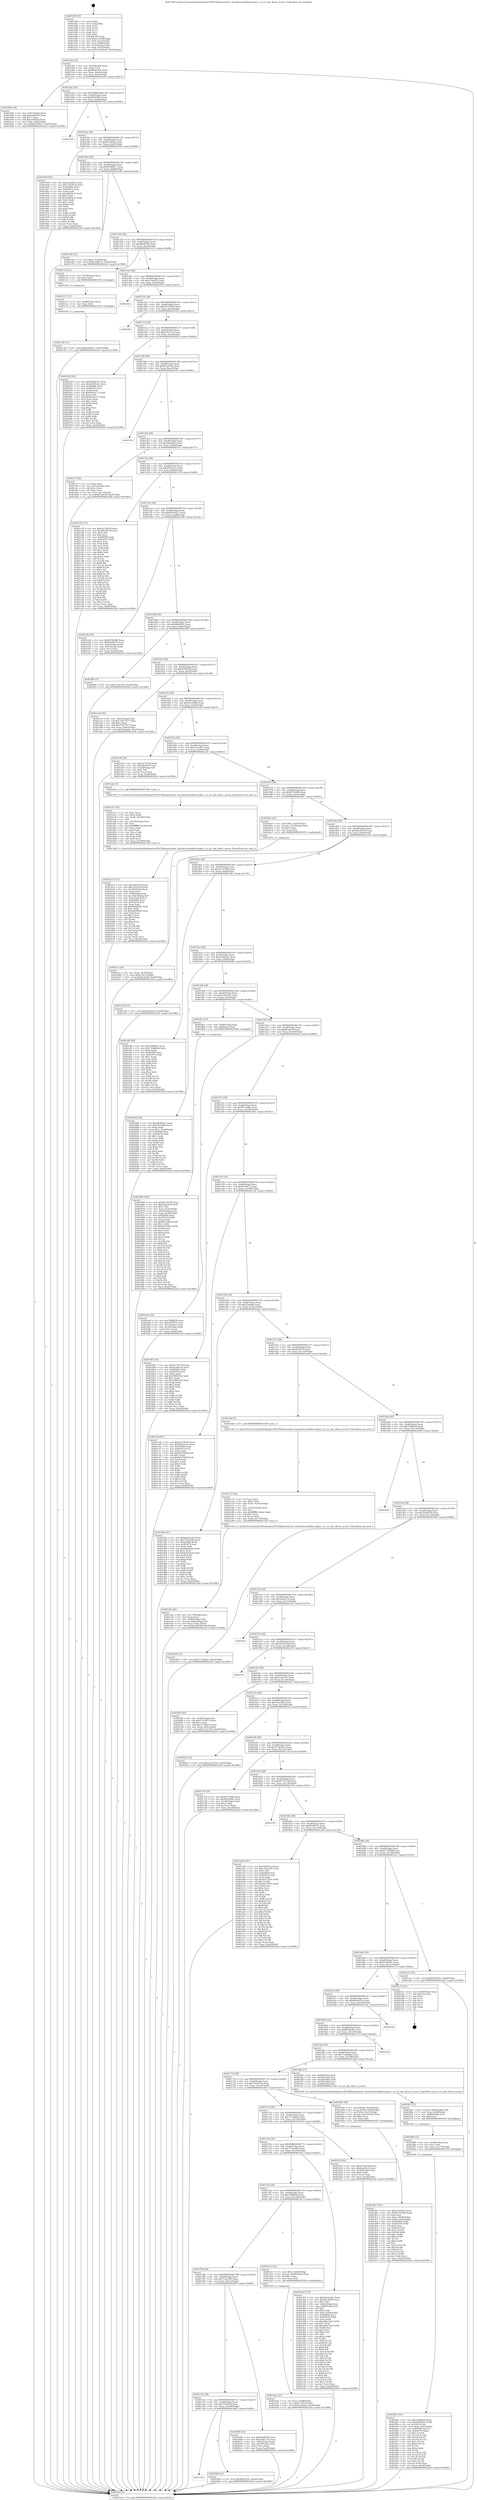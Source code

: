 digraph "0x401280" {
  label = "0x401280 (/mnt/c/Users/mathe/Desktop/tcc/POCII/binaries/extr_linuxdriversmddm-target.c_io_err_dax_direct_access_Final-ollvm.out::main(0))"
  labelloc = "t"
  node[shape=record]

  Entry [label="",width=0.3,height=0.3,shape=circle,fillcolor=black,style=filled]
  "0x4012b2" [label="{
     0x4012b2 [32]\l
     | [instrs]\l
     &nbsp;&nbsp;0x4012b2 \<+6\>: mov -0xa4(%rbp),%eax\l
     &nbsp;&nbsp;0x4012b8 \<+2\>: mov %eax,%ecx\l
     &nbsp;&nbsp;0x4012ba \<+6\>: sub $0x884a343c,%ecx\l
     &nbsp;&nbsp;0x4012c0 \<+6\>: mov %eax,-0xa8(%rbp)\l
     &nbsp;&nbsp;0x4012c6 \<+6\>: mov %ecx,-0xac(%rbp)\l
     &nbsp;&nbsp;0x4012cc \<+6\>: je 0000000000401b93 \<main+0x913\>\l
  }"]
  "0x401b93" [label="{
     0x401b93 [34]\l
     | [instrs]\l
     &nbsp;&nbsp;0x401b93 \<+3\>: mov -0x6c(%rbp),%eax\l
     &nbsp;&nbsp;0x401b96 \<+5\>: add $0xaa44fd2f,%eax\l
     &nbsp;&nbsp;0x401b9b \<+3\>: add $0x1,%eax\l
     &nbsp;&nbsp;0x401b9e \<+5\>: sub $0xaa44fd2f,%eax\l
     &nbsp;&nbsp;0x401ba3 \<+3\>: mov %eax,-0x6c(%rbp)\l
     &nbsp;&nbsp;0x401ba6 \<+10\>: movl $0xb5b70411,-0xa4(%rbp)\l
     &nbsp;&nbsp;0x401bb0 \<+5\>: jmp 00000000004022e6 \<main+0x1066\>\l
  }"]
  "0x4012d2" [label="{
     0x4012d2 [28]\l
     | [instrs]\l
     &nbsp;&nbsp;0x4012d2 \<+5\>: jmp 00000000004012d7 \<main+0x57\>\l
     &nbsp;&nbsp;0x4012d7 \<+6\>: mov -0xa8(%rbp),%eax\l
     &nbsp;&nbsp;0x4012dd \<+5\>: sub $0x8d2f290c,%eax\l
     &nbsp;&nbsp;0x4012e2 \<+6\>: mov %eax,-0xb0(%rbp)\l
     &nbsp;&nbsp;0x4012e8 \<+6\>: je 00000000004017e6 \<main+0x566\>\l
  }"]
  Exit [label="",width=0.3,height=0.3,shape=circle,fillcolor=black,style=filled,peripheries=2]
  "0x4017e6" [label="{
     0x4017e6\l
  }", style=dashed]
  "0x4012ee" [label="{
     0x4012ee [28]\l
     | [instrs]\l
     &nbsp;&nbsp;0x4012ee \<+5\>: jmp 00000000004012f3 \<main+0x73\>\l
     &nbsp;&nbsp;0x4012f3 \<+6\>: mov -0xa8(%rbp),%eax\l
     &nbsp;&nbsp;0x4012f9 \<+5\>: sub $0x8ea3f0e2,%eax\l
     &nbsp;&nbsp;0x4012fe \<+6\>: mov %eax,-0xb4(%rbp)\l
     &nbsp;&nbsp;0x401304 \<+6\>: je 0000000000401936 \<main+0x6b6\>\l
  }"]
  "0x402136" [label="{
     0x402136 [15]\l
     | [instrs]\l
     &nbsp;&nbsp;0x402136 \<+10\>: movl $0x925f8411,-0xa4(%rbp)\l
     &nbsp;&nbsp;0x402140 \<+5\>: jmp 00000000004022e6 \<main+0x1066\>\l
  }"]
  "0x401936" [label="{
     0x401936 [91]\l
     | [instrs]\l
     &nbsp;&nbsp;0x401936 \<+5\>: mov $0xa7ae6f52,%eax\l
     &nbsp;&nbsp;0x40193b \<+5\>: mov $0x7303473b,%ecx\l
     &nbsp;&nbsp;0x401940 \<+7\>: mov 0x405060,%edx\l
     &nbsp;&nbsp;0x401947 \<+7\>: mov 0x405070,%esi\l
     &nbsp;&nbsp;0x40194e \<+2\>: mov %edx,%edi\l
     &nbsp;&nbsp;0x401950 \<+6\>: sub $0xcb892e31,%edi\l
     &nbsp;&nbsp;0x401956 \<+3\>: sub $0x1,%edi\l
     &nbsp;&nbsp;0x401959 \<+6\>: add $0xcb892e31,%edi\l
     &nbsp;&nbsp;0x40195f \<+3\>: imul %edi,%edx\l
     &nbsp;&nbsp;0x401962 \<+3\>: and $0x1,%edx\l
     &nbsp;&nbsp;0x401965 \<+3\>: cmp $0x0,%edx\l
     &nbsp;&nbsp;0x401968 \<+4\>: sete %r8b\l
     &nbsp;&nbsp;0x40196c \<+3\>: cmp $0xa,%esi\l
     &nbsp;&nbsp;0x40196f \<+4\>: setl %r9b\l
     &nbsp;&nbsp;0x401973 \<+3\>: mov %r8b,%r10b\l
     &nbsp;&nbsp;0x401976 \<+3\>: and %r9b,%r10b\l
     &nbsp;&nbsp;0x401979 \<+3\>: xor %r9b,%r8b\l
     &nbsp;&nbsp;0x40197c \<+3\>: or %r8b,%r10b\l
     &nbsp;&nbsp;0x40197f \<+4\>: test $0x1,%r10b\l
     &nbsp;&nbsp;0x401983 \<+3\>: cmovne %ecx,%eax\l
     &nbsp;&nbsp;0x401986 \<+6\>: mov %eax,-0xa4(%rbp)\l
     &nbsp;&nbsp;0x40198c \<+5\>: jmp 00000000004022e6 \<main+0x1066\>\l
  }"]
  "0x40130a" [label="{
     0x40130a [28]\l
     | [instrs]\l
     &nbsp;&nbsp;0x40130a \<+5\>: jmp 000000000040130f \<main+0x8f\>\l
     &nbsp;&nbsp;0x40130f \<+6\>: mov -0xa8(%rbp),%eax\l
     &nbsp;&nbsp;0x401315 \<+5\>: sub $0x925f8411,%eax\l
     &nbsp;&nbsp;0x40131a \<+6\>: mov %eax,-0xb8(%rbp)\l
     &nbsp;&nbsp;0x401320 \<+6\>: je 0000000000402168 \<main+0xee8\>\l
  }"]
  "0x402127" [label="{
     0x402127 [15]\l
     | [instrs]\l
     &nbsp;&nbsp;0x402127 \<+7\>: mov -0x88(%rbp),%rax\l
     &nbsp;&nbsp;0x40212e \<+3\>: mov %rax,%rdi\l
     &nbsp;&nbsp;0x402131 \<+5\>: call 0000000000401030 \<free@plt\>\l
     | [calls]\l
     &nbsp;&nbsp;0x401030 \{1\} (unknown)\l
  }"]
  "0x402168" [label="{
     0x402168 [22]\l
     | [instrs]\l
     &nbsp;&nbsp;0x402168 \<+7\>: movl $0x0,-0x38(%rbp)\l
     &nbsp;&nbsp;0x40216f \<+10\>: movl $0x65ad9191,-0xa4(%rbp)\l
     &nbsp;&nbsp;0x402179 \<+5\>: jmp 00000000004022e6 \<main+0x1066\>\l
  }"]
  "0x401326" [label="{
     0x401326 [28]\l
     | [instrs]\l
     &nbsp;&nbsp;0x401326 \<+5\>: jmp 000000000040132b \<main+0xab\>\l
     &nbsp;&nbsp;0x40132b \<+6\>: mov -0xa8(%rbp),%eax\l
     &nbsp;&nbsp;0x401331 \<+5\>: sub $0x9bef978d,%eax\l
     &nbsp;&nbsp;0x401336 \<+6\>: mov %eax,-0xbc(%rbp)\l
     &nbsp;&nbsp;0x40133c \<+6\>: je 000000000040211b \<main+0xe9b\>\l
  }"]
  "0x401f92" [label="{
     0x401f92 [103]\l
     | [instrs]\l
     &nbsp;&nbsp;0x401f92 \<+5\>: mov $0x14fd8bc0,%eax\l
     &nbsp;&nbsp;0x401f97 \<+6\>: mov $0xb8b85f51,%r9d\l
     &nbsp;&nbsp;0x401f9d \<+3\>: xor %r10d,%r10d\l
     &nbsp;&nbsp;0x401fa0 \<+10\>: movl $0x0,-0x9c(%rbp)\l
     &nbsp;&nbsp;0x401faa \<+8\>: mov 0x405060,%r11d\l
     &nbsp;&nbsp;0x401fb2 \<+7\>: mov 0x405070,%ebx\l
     &nbsp;&nbsp;0x401fb9 \<+4\>: sub $0x1,%r10d\l
     &nbsp;&nbsp;0x401fbd \<+3\>: mov %r11d,%r14d\l
     &nbsp;&nbsp;0x401fc0 \<+3\>: add %r10d,%r14d\l
     &nbsp;&nbsp;0x401fc3 \<+4\>: imul %r14d,%r11d\l
     &nbsp;&nbsp;0x401fc7 \<+4\>: and $0x1,%r11d\l
     &nbsp;&nbsp;0x401fcb \<+4\>: cmp $0x0,%r11d\l
     &nbsp;&nbsp;0x401fcf \<+4\>: sete %r15b\l
     &nbsp;&nbsp;0x401fd3 \<+3\>: cmp $0xa,%ebx\l
     &nbsp;&nbsp;0x401fd6 \<+4\>: setl %r12b\l
     &nbsp;&nbsp;0x401fda \<+3\>: mov %r15b,%r13b\l
     &nbsp;&nbsp;0x401fdd \<+3\>: and %r12b,%r13b\l
     &nbsp;&nbsp;0x401fe0 \<+3\>: xor %r12b,%r15b\l
     &nbsp;&nbsp;0x401fe3 \<+3\>: or %r15b,%r13b\l
     &nbsp;&nbsp;0x401fe6 \<+4\>: test $0x1,%r13b\l
     &nbsp;&nbsp;0x401fea \<+4\>: cmovne %r9d,%eax\l
     &nbsp;&nbsp;0x401fee \<+6\>: mov %eax,-0xa4(%rbp)\l
     &nbsp;&nbsp;0x401ff4 \<+5\>: jmp 00000000004022e6 \<main+0x1066\>\l
  }"]
  "0x40211b" [label="{
     0x40211b [12]\l
     | [instrs]\l
     &nbsp;&nbsp;0x40211b \<+4\>: mov -0x78(%rbp),%rax\l
     &nbsp;&nbsp;0x40211f \<+3\>: mov %rax,%rdi\l
     &nbsp;&nbsp;0x402122 \<+5\>: call 0000000000401030 \<free@plt\>\l
     | [calls]\l
     &nbsp;&nbsp;0x401030 \{1\} (unknown)\l
  }"]
  "0x401342" [label="{
     0x401342 [28]\l
     | [instrs]\l
     &nbsp;&nbsp;0x401342 \<+5\>: jmp 0000000000401347 \<main+0xc7\>\l
     &nbsp;&nbsp;0x401347 \<+6\>: mov -0xa8(%rbp),%eax\l
     &nbsp;&nbsp;0x40134d \<+5\>: sub $0xa7ae6f52,%eax\l
     &nbsp;&nbsp;0x401352 \<+6\>: mov %eax,-0xc0(%rbp)\l
     &nbsp;&nbsp;0x401358 \<+6\>: je 00000000004021b2 \<main+0xf32\>\l
  }"]
  "0x401f80" [label="{
     0x401f80 [18]\l
     | [instrs]\l
     &nbsp;&nbsp;0x401f80 \<+4\>: mov -0x68(%rbp),%rcx\l
     &nbsp;&nbsp;0x401f84 \<+3\>: mov %rcx,%rdi\l
     &nbsp;&nbsp;0x401f87 \<+6\>: mov %eax,-0x174(%rbp)\l
     &nbsp;&nbsp;0x401f8d \<+5\>: call 0000000000401030 \<free@plt\>\l
     | [calls]\l
     &nbsp;&nbsp;0x401030 \{1\} (unknown)\l
  }"]
  "0x4021b2" [label="{
     0x4021b2\l
  }", style=dashed]
  "0x40135e" [label="{
     0x40135e [28]\l
     | [instrs]\l
     &nbsp;&nbsp;0x40135e \<+5\>: jmp 0000000000401363 \<main+0xe3\>\l
     &nbsp;&nbsp;0x401363 \<+6\>: mov -0xa8(%rbp),%eax\l
     &nbsp;&nbsp;0x401369 \<+5\>: sub $0xb2154639,%eax\l
     &nbsp;&nbsp;0x40136e \<+6\>: mov %eax,-0xc4(%rbp)\l
     &nbsp;&nbsp;0x401374 \<+6\>: je 000000000040224f \<main+0xfcf\>\l
  }"]
  "0x401f61" [label="{
     0x401f61 [31]\l
     | [instrs]\l
     &nbsp;&nbsp;0x401f61 \<+10\>: movabs $0x4030b6,%rdi\l
     &nbsp;&nbsp;0x401f6b \<+7\>: mov %rax,-0x98(%rbp)\l
     &nbsp;&nbsp;0x401f72 \<+7\>: mov -0x98(%rbp),%rsi\l
     &nbsp;&nbsp;0x401f79 \<+2\>: mov $0x0,%al\l
     &nbsp;&nbsp;0x401f7b \<+5\>: call 0000000000401040 \<printf@plt\>\l
     | [calls]\l
     &nbsp;&nbsp;0x401040 \{1\} (unknown)\l
  }"]
  "0x40224f" [label="{
     0x40224f\l
  }", style=dashed]
  "0x40137a" [label="{
     0x40137a [28]\l
     | [instrs]\l
     &nbsp;&nbsp;0x40137a \<+5\>: jmp 000000000040137f \<main+0xff\>\l
     &nbsp;&nbsp;0x40137f \<+6\>: mov -0xa8(%rbp),%eax\l
     &nbsp;&nbsp;0x401385 \<+5\>: sub $0xb3fe317e,%eax\l
     &nbsp;&nbsp;0x40138a \<+6\>: mov %eax,-0xc8(%rbp)\l
     &nbsp;&nbsp;0x401390 \<+6\>: je 0000000000402029 \<main+0xda9\>\l
  }"]
  "0x401e9e" [label="{
     0x401e9e [42]\l
     | [instrs]\l
     &nbsp;&nbsp;0x401e9e \<+6\>: mov -0x170(%rbp),%ecx\l
     &nbsp;&nbsp;0x401ea4 \<+3\>: imul %eax,%ecx\l
     &nbsp;&nbsp;0x401ea7 \<+7\>: mov -0x88(%rbp),%rdi\l
     &nbsp;&nbsp;0x401eae \<+7\>: movslq -0x8c(%rbp),%r8\l
     &nbsp;&nbsp;0x401eb5 \<+4\>: mov %ecx,(%rdi,%r8,4)\l
     &nbsp;&nbsp;0x401eb9 \<+10\>: movl $0xbc94839f,-0xa4(%rbp)\l
     &nbsp;&nbsp;0x401ec3 \<+5\>: jmp 00000000004022e6 \<main+0x1066\>\l
  }"]
  "0x402029" [label="{
     0x402029 [91]\l
     | [instrs]\l
     &nbsp;&nbsp;0x402029 \<+5\>: mov $0x69a6b55c,%eax\l
     &nbsp;&nbsp;0x40202e \<+5\>: mov $0xe62902ec,%ecx\l
     &nbsp;&nbsp;0x402033 \<+7\>: mov 0x405060,%edx\l
     &nbsp;&nbsp;0x40203a \<+7\>: mov 0x405070,%esi\l
     &nbsp;&nbsp;0x402041 \<+2\>: mov %edx,%edi\l
     &nbsp;&nbsp;0x402043 \<+6\>: sub $0x9b1bec71,%edi\l
     &nbsp;&nbsp;0x402049 \<+3\>: sub $0x1,%edi\l
     &nbsp;&nbsp;0x40204c \<+6\>: add $0x9b1bec71,%edi\l
     &nbsp;&nbsp;0x402052 \<+3\>: imul %edi,%edx\l
     &nbsp;&nbsp;0x402055 \<+3\>: and $0x1,%edx\l
     &nbsp;&nbsp;0x402058 \<+3\>: cmp $0x0,%edx\l
     &nbsp;&nbsp;0x40205b \<+4\>: sete %r8b\l
     &nbsp;&nbsp;0x40205f \<+3\>: cmp $0xa,%esi\l
     &nbsp;&nbsp;0x402062 \<+4\>: setl %r9b\l
     &nbsp;&nbsp;0x402066 \<+3\>: mov %r8b,%r10b\l
     &nbsp;&nbsp;0x402069 \<+3\>: and %r9b,%r10b\l
     &nbsp;&nbsp;0x40206c \<+3\>: xor %r9b,%r8b\l
     &nbsp;&nbsp;0x40206f \<+3\>: or %r8b,%r10b\l
     &nbsp;&nbsp;0x402072 \<+4\>: test $0x1,%r10b\l
     &nbsp;&nbsp;0x402076 \<+3\>: cmovne %ecx,%eax\l
     &nbsp;&nbsp;0x402079 \<+6\>: mov %eax,-0xa4(%rbp)\l
     &nbsp;&nbsp;0x40207f \<+5\>: jmp 00000000004022e6 \<main+0x1066\>\l
  }"]
  "0x401396" [label="{
     0x401396 [28]\l
     | [instrs]\l
     &nbsp;&nbsp;0x401396 \<+5\>: jmp 000000000040139b \<main+0x11b\>\l
     &nbsp;&nbsp;0x40139b \<+6\>: mov -0xa8(%rbp),%eax\l
     &nbsp;&nbsp;0x4013a1 \<+5\>: sub $0xb42a0182,%eax\l
     &nbsp;&nbsp;0x4013a6 \<+6\>: mov %eax,-0xcc(%rbp)\l
     &nbsp;&nbsp;0x4013ac \<+6\>: je 000000000040225e \<main+0xfde\>\l
  }"]
  "0x401e72" [label="{
     0x401e72 [44]\l
     | [instrs]\l
     &nbsp;&nbsp;0x401e72 \<+2\>: xor %ecx,%ecx\l
     &nbsp;&nbsp;0x401e74 \<+5\>: mov $0x2,%edx\l
     &nbsp;&nbsp;0x401e79 \<+6\>: mov %edx,-0x16c(%rbp)\l
     &nbsp;&nbsp;0x401e7f \<+1\>: cltd\l
     &nbsp;&nbsp;0x401e80 \<+6\>: mov -0x16c(%rbp),%esi\l
     &nbsp;&nbsp;0x401e86 \<+2\>: idiv %esi\l
     &nbsp;&nbsp;0x401e88 \<+6\>: imul $0xfffffffe,%edx,%edx\l
     &nbsp;&nbsp;0x401e8e \<+3\>: sub $0x1,%ecx\l
     &nbsp;&nbsp;0x401e91 \<+2\>: sub %ecx,%edx\l
     &nbsp;&nbsp;0x401e93 \<+6\>: mov %edx,-0x170(%rbp)\l
     &nbsp;&nbsp;0x401e99 \<+5\>: call 0000000000401160 \<next_i\>\l
     | [calls]\l
     &nbsp;&nbsp;0x401160 \{1\} (/mnt/c/Users/mathe/Desktop/tcc/POCII/binaries/extr_linuxdriversmddm-target.c_io_err_dax_direct_access_Final-ollvm.out::next_i)\l
  }"]
  "0x40225e" [label="{
     0x40225e\l
  }", style=dashed]
  "0x4013b2" [label="{
     0x4013b2 [28]\l
     | [instrs]\l
     &nbsp;&nbsp;0x4013b2 \<+5\>: jmp 00000000004013b7 \<main+0x137\>\l
     &nbsp;&nbsp;0x4013b7 \<+6\>: mov -0xa8(%rbp),%eax\l
     &nbsp;&nbsp;0x4013bd \<+5\>: sub $0xb4ea821f,%eax\l
     &nbsp;&nbsp;0x4013c2 \<+6\>: mov %eax,-0xd0(%rbp)\l
     &nbsp;&nbsp;0x4013c8 \<+6\>: je 0000000000401cf7 \<main+0xa77\>\l
  }"]
  "0x401d2a" [label="{
     0x401d2a [32]\l
     | [instrs]\l
     &nbsp;&nbsp;0x401d2a \<+7\>: mov %rax,-0x88(%rbp)\l
     &nbsp;&nbsp;0x401d31 \<+10\>: movl $0x0,-0x8c(%rbp)\l
     &nbsp;&nbsp;0x401d3b \<+10\>: movl $0x52e6ade,-0xa4(%rbp)\l
     &nbsp;&nbsp;0x401d45 \<+5\>: jmp 00000000004022e6 \<main+0x1066\>\l
  }"]
  "0x401cf7" [label="{
     0x401cf7 [28]\l
     | [instrs]\l
     &nbsp;&nbsp;0x401cf7 \<+2\>: xor %eax,%eax\l
     &nbsp;&nbsp;0x401cf9 \<+3\>: mov -0x7c(%rbp),%ecx\l
     &nbsp;&nbsp;0x401cfc \<+3\>: sub $0x1,%eax\l
     &nbsp;&nbsp;0x401cff \<+2\>: sub %eax,%ecx\l
     &nbsp;&nbsp;0x401d01 \<+3\>: mov %ecx,-0x7c(%rbp)\l
     &nbsp;&nbsp;0x401d04 \<+10\>: movl $0xf03a41ff,-0xa4(%rbp)\l
     &nbsp;&nbsp;0x401d0e \<+5\>: jmp 00000000004022e6 \<main+0x1066\>\l
  }"]
  "0x4013ce" [label="{
     0x4013ce [28]\l
     | [instrs]\l
     &nbsp;&nbsp;0x4013ce \<+5\>: jmp 00000000004013d3 \<main+0x153\>\l
     &nbsp;&nbsp;0x4013d3 \<+6\>: mov -0xa8(%rbp),%eax\l
     &nbsp;&nbsp;0x4013d9 \<+5\>: sub $0xb5823ce1,%eax\l
     &nbsp;&nbsp;0x4013de \<+6\>: mov %eax,-0xd4(%rbp)\l
     &nbsp;&nbsp;0x4013e4 \<+6\>: je 0000000000401c5f \<main+0x9df\>\l
  }"]
  "0x401bcc" [label="{
     0x401bcc [26]\l
     | [instrs]\l
     &nbsp;&nbsp;0x401bcc \<+4\>: mov %rax,-0x78(%rbp)\l
     &nbsp;&nbsp;0x401bd0 \<+7\>: movl $0x0,-0x7c(%rbp)\l
     &nbsp;&nbsp;0x401bd7 \<+10\>: movl $0xf03a41ff,-0xa4(%rbp)\l
     &nbsp;&nbsp;0x401be1 \<+5\>: jmp 00000000004022e6 \<main+0x1066\>\l
  }"]
  "0x401c5f" [label="{
     0x401c5f [137]\l
     | [instrs]\l
     &nbsp;&nbsp;0x401c5f \<+5\>: mov $0xb2154639,%eax\l
     &nbsp;&nbsp;0x401c64 \<+5\>: mov $0xd6228130,%ecx\l
     &nbsp;&nbsp;0x401c69 \<+2\>: mov $0x1,%dl\l
     &nbsp;&nbsp;0x401c6b \<+2\>: xor %esi,%esi\l
     &nbsp;&nbsp;0x401c6d \<+7\>: mov 0x405060,%edi\l
     &nbsp;&nbsp;0x401c74 \<+8\>: mov 0x405070,%r8d\l
     &nbsp;&nbsp;0x401c7c \<+3\>: sub $0x1,%esi\l
     &nbsp;&nbsp;0x401c7f \<+3\>: mov %edi,%r9d\l
     &nbsp;&nbsp;0x401c82 \<+3\>: add %esi,%r9d\l
     &nbsp;&nbsp;0x401c85 \<+4\>: imul %r9d,%edi\l
     &nbsp;&nbsp;0x401c89 \<+3\>: and $0x1,%edi\l
     &nbsp;&nbsp;0x401c8c \<+3\>: cmp $0x0,%edi\l
     &nbsp;&nbsp;0x401c8f \<+4\>: sete %r10b\l
     &nbsp;&nbsp;0x401c93 \<+4\>: cmp $0xa,%r8d\l
     &nbsp;&nbsp;0x401c97 \<+4\>: setl %r11b\l
     &nbsp;&nbsp;0x401c9b \<+3\>: mov %r10b,%bl\l
     &nbsp;&nbsp;0x401c9e \<+3\>: xor $0xff,%bl\l
     &nbsp;&nbsp;0x401ca1 \<+3\>: mov %r11b,%r14b\l
     &nbsp;&nbsp;0x401ca4 \<+4\>: xor $0xff,%r14b\l
     &nbsp;&nbsp;0x401ca8 \<+3\>: xor $0x1,%dl\l
     &nbsp;&nbsp;0x401cab \<+3\>: mov %bl,%r15b\l
     &nbsp;&nbsp;0x401cae \<+4\>: and $0xff,%r15b\l
     &nbsp;&nbsp;0x401cb2 \<+3\>: and %dl,%r10b\l
     &nbsp;&nbsp;0x401cb5 \<+3\>: mov %r14b,%r12b\l
     &nbsp;&nbsp;0x401cb8 \<+4\>: and $0xff,%r12b\l
     &nbsp;&nbsp;0x401cbc \<+3\>: and %dl,%r11b\l
     &nbsp;&nbsp;0x401cbf \<+3\>: or %r10b,%r15b\l
     &nbsp;&nbsp;0x401cc2 \<+3\>: or %r11b,%r12b\l
     &nbsp;&nbsp;0x401cc5 \<+3\>: xor %r12b,%r15b\l
     &nbsp;&nbsp;0x401cc8 \<+3\>: or %r14b,%bl\l
     &nbsp;&nbsp;0x401ccb \<+3\>: xor $0xff,%bl\l
     &nbsp;&nbsp;0x401cce \<+3\>: or $0x1,%dl\l
     &nbsp;&nbsp;0x401cd1 \<+2\>: and %dl,%bl\l
     &nbsp;&nbsp;0x401cd3 \<+3\>: or %bl,%r15b\l
     &nbsp;&nbsp;0x401cd6 \<+4\>: test $0x1,%r15b\l
     &nbsp;&nbsp;0x401cda \<+3\>: cmovne %ecx,%eax\l
     &nbsp;&nbsp;0x401cdd \<+6\>: mov %eax,-0xa4(%rbp)\l
     &nbsp;&nbsp;0x401ce3 \<+5\>: jmp 00000000004022e6 \<main+0x1066\>\l
  }"]
  "0x4013ea" [label="{
     0x4013ea [28]\l
     | [instrs]\l
     &nbsp;&nbsp;0x4013ea \<+5\>: jmp 00000000004013ef \<main+0x16f\>\l
     &nbsp;&nbsp;0x4013ef \<+6\>: mov -0xa8(%rbp),%eax\l
     &nbsp;&nbsp;0x4013f5 \<+5\>: sub $0xb5b70411,%eax\l
     &nbsp;&nbsp;0x4013fa \<+6\>: mov %eax,-0xd8(%rbp)\l
     &nbsp;&nbsp;0x401400 \<+6\>: je 0000000000401a2b \<main+0x7ab\>\l
  }"]
  "0x4017be" [label="{
     0x4017be\l
  }", style=dashed]
  "0x401a2b" [label="{
     0x401a2b [30]\l
     | [instrs]\l
     &nbsp;&nbsp;0x401a2b \<+5\>: mov $0xd0762df8,%eax\l
     &nbsp;&nbsp;0x401a30 \<+5\>: mov $0x645907f1,%ecx\l
     &nbsp;&nbsp;0x401a35 \<+3\>: mov -0x6c(%rbp),%edx\l
     &nbsp;&nbsp;0x401a38 \<+3\>: cmp -0x5c(%rbp),%edx\l
     &nbsp;&nbsp;0x401a3b \<+3\>: cmovl %ecx,%eax\l
     &nbsp;&nbsp;0x401a3e \<+6\>: mov %eax,-0xa4(%rbp)\l
     &nbsp;&nbsp;0x401a44 \<+5\>: jmp 00000000004022e6 \<main+0x1066\>\l
  }"]
  "0x401406" [label="{
     0x401406 [28]\l
     | [instrs]\l
     &nbsp;&nbsp;0x401406 \<+5\>: jmp 000000000040140b \<main+0x18b\>\l
     &nbsp;&nbsp;0x40140b \<+6\>: mov -0xa8(%rbp),%eax\l
     &nbsp;&nbsp;0x401411 \<+5\>: sub $0xb8b85f51,%eax\l
     &nbsp;&nbsp;0x401416 \<+6\>: mov %eax,-0xdc(%rbp)\l
     &nbsp;&nbsp;0x40141c \<+6\>: je 0000000000401ff9 \<main+0xd79\>\l
  }"]
  "0x401b84" [label="{
     0x401b84 [15]\l
     | [instrs]\l
     &nbsp;&nbsp;0x401b84 \<+10\>: movl $0x884a343c,-0xa4(%rbp)\l
     &nbsp;&nbsp;0x401b8e \<+5\>: jmp 00000000004022e6 \<main+0x1066\>\l
  }"]
  "0x401ff9" [label="{
     0x401ff9 [15]\l
     | [instrs]\l
     &nbsp;&nbsp;0x401ff9 \<+10\>: movl $0x7c2ec765,-0xa4(%rbp)\l
     &nbsp;&nbsp;0x402003 \<+5\>: jmp 00000000004022e6 \<main+0x1066\>\l
  }"]
  "0x401422" [label="{
     0x401422 [28]\l
     | [instrs]\l
     &nbsp;&nbsp;0x401422 \<+5\>: jmp 0000000000401427 \<main+0x1a7\>\l
     &nbsp;&nbsp;0x401427 \<+6\>: mov -0xa8(%rbp),%eax\l
     &nbsp;&nbsp;0x40142d \<+5\>: sub $0xbc94839f,%eax\l
     &nbsp;&nbsp;0x401432 \<+6\>: mov %eax,-0xe0(%rbp)\l
     &nbsp;&nbsp;0x401438 \<+6\>: je 0000000000401ec8 \<main+0xc48\>\l
  }"]
  "0x4017a2" [label="{
     0x4017a2 [28]\l
     | [instrs]\l
     &nbsp;&nbsp;0x4017a2 \<+5\>: jmp 00000000004017a7 \<main+0x527\>\l
     &nbsp;&nbsp;0x4017a7 \<+6\>: mov -0xa8(%rbp),%eax\l
     &nbsp;&nbsp;0x4017ad \<+5\>: sub $0x7e01d3ef,%eax\l
     &nbsp;&nbsp;0x4017b2 \<+6\>: mov %eax,-0x160(%rbp)\l
     &nbsp;&nbsp;0x4017b8 \<+6\>: je 0000000000401b84 \<main+0x904\>\l
  }"]
  "0x401ec8" [label="{
     0x401ec8 [40]\l
     | [instrs]\l
     &nbsp;&nbsp;0x401ec8 \<+6\>: mov -0x8c(%rbp),%eax\l
     &nbsp;&nbsp;0x401ece \<+5\>: sub $0x75617477,%eax\l
     &nbsp;&nbsp;0x401ed3 \<+3\>: add $0x1,%eax\l
     &nbsp;&nbsp;0x401ed6 \<+5\>: add $0x75617477,%eax\l
     &nbsp;&nbsp;0x401edb \<+6\>: mov %eax,-0x8c(%rbp)\l
     &nbsp;&nbsp;0x401ee1 \<+10\>: movl $0x52e6ade,-0xa4(%rbp)\l
     &nbsp;&nbsp;0x401eeb \<+5\>: jmp 00000000004022e6 \<main+0x1066\>\l
  }"]
  "0x40143e" [label="{
     0x40143e [28]\l
     | [instrs]\l
     &nbsp;&nbsp;0x40143e \<+5\>: jmp 0000000000401443 \<main+0x1c3\>\l
     &nbsp;&nbsp;0x401443 \<+6\>: mov -0xa8(%rbp),%eax\l
     &nbsp;&nbsp;0x401449 \<+5\>: sub $0xc01cd944,%eax\l
     &nbsp;&nbsp;0x40144e \<+6\>: mov %eax,-0xe4(%rbp)\l
     &nbsp;&nbsp;0x401454 \<+6\>: je 0000000000401e4f \<main+0xbcf\>\l
  }"]
  "0x402008" [label="{
     0x402008 [33]\l
     | [instrs]\l
     &nbsp;&nbsp;0x402008 \<+5\>: mov $0x9bef978d,%eax\l
     &nbsp;&nbsp;0x40200d \<+5\>: mov $0xb3fe317e,%ecx\l
     &nbsp;&nbsp;0x402012 \<+6\>: mov -0x9c(%rbp),%edx\l
     &nbsp;&nbsp;0x402018 \<+3\>: cmp -0x70(%rbp),%edx\l
     &nbsp;&nbsp;0x40201b \<+3\>: cmovl %ecx,%eax\l
     &nbsp;&nbsp;0x40201e \<+6\>: mov %eax,-0xa4(%rbp)\l
     &nbsp;&nbsp;0x402024 \<+5\>: jmp 00000000004022e6 \<main+0x1066\>\l
  }"]
  "0x401e4f" [label="{
     0x401e4f [30]\l
     | [instrs]\l
     &nbsp;&nbsp;0x401e4f \<+5\>: mov $0xe5c7074d,%eax\l
     &nbsp;&nbsp;0x401e54 \<+5\>: mov $0xe6a5879,%ecx\l
     &nbsp;&nbsp;0x401e59 \<+3\>: mov -0x29(%rbp),%dl\l
     &nbsp;&nbsp;0x401e5c \<+3\>: test $0x1,%dl\l
     &nbsp;&nbsp;0x401e5f \<+3\>: cmovne %ecx,%eax\l
     &nbsp;&nbsp;0x401e62 \<+6\>: mov %eax,-0xa4(%rbp)\l
     &nbsp;&nbsp;0x401e68 \<+5\>: jmp 00000000004022e6 \<main+0x1066\>\l
  }"]
  "0x40145a" [label="{
     0x40145a [28]\l
     | [instrs]\l
     &nbsp;&nbsp;0x40145a \<+5\>: jmp 000000000040145f \<main+0x1df\>\l
     &nbsp;&nbsp;0x40145f \<+6\>: mov -0xa8(%rbp),%eax\l
     &nbsp;&nbsp;0x401465 \<+5\>: sub $0xc43ee497,%eax\l
     &nbsp;&nbsp;0x40146a \<+6\>: mov %eax,-0xe8(%rbp)\l
     &nbsp;&nbsp;0x401470 \<+6\>: je 0000000000401adc \<main+0x85c\>\l
  }"]
  "0x401786" [label="{
     0x401786 [28]\l
     | [instrs]\l
     &nbsp;&nbsp;0x401786 \<+5\>: jmp 000000000040178b \<main+0x50b\>\l
     &nbsp;&nbsp;0x40178b \<+6\>: mov -0xa8(%rbp),%eax\l
     &nbsp;&nbsp;0x401791 \<+5\>: sub $0x7c2ec765,%eax\l
     &nbsp;&nbsp;0x401796 \<+6\>: mov %eax,-0x15c(%rbp)\l
     &nbsp;&nbsp;0x40179c \<+6\>: je 0000000000402008 \<main+0xd88\>\l
  }"]
  "0x401adc" [label="{
     0x401adc [5]\l
     | [instrs]\l
     &nbsp;&nbsp;0x401adc \<+5\>: call 0000000000401160 \<next_i\>\l
     | [calls]\l
     &nbsp;&nbsp;0x401160 \{1\} (/mnt/c/Users/mathe/Desktop/tcc/POCII/binaries/extr_linuxdriversmddm-target.c_io_err_dax_direct_access_Final-ollvm.out::next_i)\l
  }"]
  "0x401476" [label="{
     0x401476 [28]\l
     | [instrs]\l
     &nbsp;&nbsp;0x401476 \<+5\>: jmp 000000000040147b \<main+0x1fb\>\l
     &nbsp;&nbsp;0x40147b \<+6\>: mov -0xa8(%rbp),%eax\l
     &nbsp;&nbsp;0x401481 \<+5\>: sub $0xd0762df8,%eax\l
     &nbsp;&nbsp;0x401486 \<+6\>: mov %eax,-0xec(%rbp)\l
     &nbsp;&nbsp;0x40148c \<+6\>: je 0000000000401bb5 \<main+0x935\>\l
  }"]
  "0x401d13" [label="{
     0x401d13 [23]\l
     | [instrs]\l
     &nbsp;&nbsp;0x401d13 \<+7\>: movl $0x1,-0x80(%rbp)\l
     &nbsp;&nbsp;0x401d1a \<+4\>: movslq -0x80(%rbp),%rax\l
     &nbsp;&nbsp;0x401d1e \<+4\>: shl $0x2,%rax\l
     &nbsp;&nbsp;0x401d22 \<+3\>: mov %rax,%rdi\l
     &nbsp;&nbsp;0x401d25 \<+5\>: call 0000000000401050 \<malloc@plt\>\l
     | [calls]\l
     &nbsp;&nbsp;0x401050 \{1\} (unknown)\l
  }"]
  "0x401bb5" [label="{
     0x401bb5 [23]\l
     | [instrs]\l
     &nbsp;&nbsp;0x401bb5 \<+7\>: movl $0x1,-0x70(%rbp)\l
     &nbsp;&nbsp;0x401bbc \<+4\>: movslq -0x70(%rbp),%rax\l
     &nbsp;&nbsp;0x401bc0 \<+4\>: shl $0x3,%rax\l
     &nbsp;&nbsp;0x401bc4 \<+3\>: mov %rax,%rdi\l
     &nbsp;&nbsp;0x401bc7 \<+5\>: call 0000000000401050 \<malloc@plt\>\l
     | [calls]\l
     &nbsp;&nbsp;0x401050 \{1\} (unknown)\l
  }"]
  "0x401492" [label="{
     0x401492 [28]\l
     | [instrs]\l
     &nbsp;&nbsp;0x401492 \<+5\>: jmp 0000000000401497 \<main+0x217\>\l
     &nbsp;&nbsp;0x401497 \<+6\>: mov -0xa8(%rbp),%eax\l
     &nbsp;&nbsp;0x40149d \<+5\>: sub $0xd6228130,%eax\l
     &nbsp;&nbsp;0x4014a2 \<+6\>: mov %eax,-0xf0(%rbp)\l
     &nbsp;&nbsp;0x4014a8 \<+6\>: je 0000000000401ce8 \<main+0xa68\>\l
  }"]
  "0x40176a" [label="{
     0x40176a [28]\l
     | [instrs]\l
     &nbsp;&nbsp;0x40176a \<+5\>: jmp 000000000040176f \<main+0x4ef\>\l
     &nbsp;&nbsp;0x40176f \<+6\>: mov -0xa8(%rbp),%eax\l
     &nbsp;&nbsp;0x401775 \<+5\>: sub $0x7bff9859,%eax\l
     &nbsp;&nbsp;0x40177a \<+6\>: mov %eax,-0x158(%rbp)\l
     &nbsp;&nbsp;0x401780 \<+6\>: je 0000000000401d13 \<main+0xa93\>\l
  }"]
  "0x401ce8" [label="{
     0x401ce8 [15]\l
     | [instrs]\l
     &nbsp;&nbsp;0x401ce8 \<+10\>: movl $0xb4ea821f,-0xa4(%rbp)\l
     &nbsp;&nbsp;0x401cf2 \<+5\>: jmp 00000000004022e6 \<main+0x1066\>\l
  }"]
  "0x4014ae" [label="{
     0x4014ae [28]\l
     | [instrs]\l
     &nbsp;&nbsp;0x4014ae \<+5\>: jmp 00000000004014b3 \<main+0x233\>\l
     &nbsp;&nbsp;0x4014b3 \<+6\>: mov -0xa8(%rbp),%eax\l
     &nbsp;&nbsp;0x4014b9 \<+5\>: sub $0xe5c7074d,%eax\l
     &nbsp;&nbsp;0x4014be \<+6\>: mov %eax,-0xf4(%rbp)\l
     &nbsp;&nbsp;0x4014c4 \<+6\>: je 0000000000401ef0 \<main+0xc70\>\l
  }"]
  "0x401da5" [label="{
     0x401da5 [170]\l
     | [instrs]\l
     &nbsp;&nbsp;0x401da5 \<+5\>: mov $0xb42a0182,%eax\l
     &nbsp;&nbsp;0x401daa \<+5\>: mov $0xc01cd944,%ecx\l
     &nbsp;&nbsp;0x401daf \<+2\>: mov $0x1,%dl\l
     &nbsp;&nbsp;0x401db1 \<+6\>: mov -0x8c(%rbp),%esi\l
     &nbsp;&nbsp;0x401db7 \<+3\>: cmp -0x80(%rbp),%esi\l
     &nbsp;&nbsp;0x401dba \<+4\>: setl %dil\l
     &nbsp;&nbsp;0x401dbe \<+4\>: and $0x1,%dil\l
     &nbsp;&nbsp;0x401dc2 \<+4\>: mov %dil,-0x29(%rbp)\l
     &nbsp;&nbsp;0x401dc6 \<+7\>: mov 0x405060,%esi\l
     &nbsp;&nbsp;0x401dcd \<+8\>: mov 0x405070,%r8d\l
     &nbsp;&nbsp;0x401dd5 \<+3\>: mov %esi,%r9d\l
     &nbsp;&nbsp;0x401dd8 \<+7\>: sub $0xa8de13de,%r9d\l
     &nbsp;&nbsp;0x401ddf \<+4\>: sub $0x1,%r9d\l
     &nbsp;&nbsp;0x401de3 \<+7\>: add $0xa8de13de,%r9d\l
     &nbsp;&nbsp;0x401dea \<+4\>: imul %r9d,%esi\l
     &nbsp;&nbsp;0x401dee \<+3\>: and $0x1,%esi\l
     &nbsp;&nbsp;0x401df1 \<+3\>: cmp $0x0,%esi\l
     &nbsp;&nbsp;0x401df4 \<+4\>: sete %dil\l
     &nbsp;&nbsp;0x401df8 \<+4\>: cmp $0xa,%r8d\l
     &nbsp;&nbsp;0x401dfc \<+4\>: setl %r10b\l
     &nbsp;&nbsp;0x401e00 \<+3\>: mov %dil,%r11b\l
     &nbsp;&nbsp;0x401e03 \<+4\>: xor $0xff,%r11b\l
     &nbsp;&nbsp;0x401e07 \<+3\>: mov %r10b,%bl\l
     &nbsp;&nbsp;0x401e0a \<+3\>: xor $0xff,%bl\l
     &nbsp;&nbsp;0x401e0d \<+3\>: xor $0x0,%dl\l
     &nbsp;&nbsp;0x401e10 \<+3\>: mov %r11b,%r14b\l
     &nbsp;&nbsp;0x401e13 \<+4\>: and $0x0,%r14b\l
     &nbsp;&nbsp;0x401e17 \<+3\>: and %dl,%dil\l
     &nbsp;&nbsp;0x401e1a \<+3\>: mov %bl,%r15b\l
     &nbsp;&nbsp;0x401e1d \<+4\>: and $0x0,%r15b\l
     &nbsp;&nbsp;0x401e21 \<+3\>: and %dl,%r10b\l
     &nbsp;&nbsp;0x401e24 \<+3\>: or %dil,%r14b\l
     &nbsp;&nbsp;0x401e27 \<+3\>: or %r10b,%r15b\l
     &nbsp;&nbsp;0x401e2a \<+3\>: xor %r15b,%r14b\l
     &nbsp;&nbsp;0x401e2d \<+3\>: or %bl,%r11b\l
     &nbsp;&nbsp;0x401e30 \<+4\>: xor $0xff,%r11b\l
     &nbsp;&nbsp;0x401e34 \<+3\>: or $0x0,%dl\l
     &nbsp;&nbsp;0x401e37 \<+3\>: and %dl,%r11b\l
     &nbsp;&nbsp;0x401e3a \<+3\>: or %r11b,%r14b\l
     &nbsp;&nbsp;0x401e3d \<+4\>: test $0x1,%r14b\l
     &nbsp;&nbsp;0x401e41 \<+3\>: cmovne %ecx,%eax\l
     &nbsp;&nbsp;0x401e44 \<+6\>: mov %eax,-0xa4(%rbp)\l
     &nbsp;&nbsp;0x401e4a \<+5\>: jmp 00000000004022e6 \<main+0x1066\>\l
  }"]
  "0x401ef0" [label="{
     0x401ef0 [86]\l
     | [instrs]\l
     &nbsp;&nbsp;0x401ef0 \<+5\>: mov $0x14fd8bc0,%eax\l
     &nbsp;&nbsp;0x401ef5 \<+5\>: mov $0x71d8a4bd,%ecx\l
     &nbsp;&nbsp;0x401efa \<+2\>: xor %edx,%edx\l
     &nbsp;&nbsp;0x401efc \<+7\>: mov 0x405060,%esi\l
     &nbsp;&nbsp;0x401f03 \<+7\>: mov 0x405070,%edi\l
     &nbsp;&nbsp;0x401f0a \<+3\>: sub $0x1,%edx\l
     &nbsp;&nbsp;0x401f0d \<+3\>: mov %esi,%r8d\l
     &nbsp;&nbsp;0x401f10 \<+3\>: add %edx,%r8d\l
     &nbsp;&nbsp;0x401f13 \<+4\>: imul %r8d,%esi\l
     &nbsp;&nbsp;0x401f17 \<+3\>: and $0x1,%esi\l
     &nbsp;&nbsp;0x401f1a \<+3\>: cmp $0x0,%esi\l
     &nbsp;&nbsp;0x401f1d \<+4\>: sete %r9b\l
     &nbsp;&nbsp;0x401f21 \<+3\>: cmp $0xa,%edi\l
     &nbsp;&nbsp;0x401f24 \<+4\>: setl %r10b\l
     &nbsp;&nbsp;0x401f28 \<+3\>: mov %r9b,%r11b\l
     &nbsp;&nbsp;0x401f2b \<+3\>: and %r10b,%r11b\l
     &nbsp;&nbsp;0x401f2e \<+3\>: xor %r10b,%r9b\l
     &nbsp;&nbsp;0x401f31 \<+3\>: or %r9b,%r11b\l
     &nbsp;&nbsp;0x401f34 \<+4\>: test $0x1,%r11b\l
     &nbsp;&nbsp;0x401f38 \<+3\>: cmovne %ecx,%eax\l
     &nbsp;&nbsp;0x401f3b \<+6\>: mov %eax,-0xa4(%rbp)\l
     &nbsp;&nbsp;0x401f41 \<+5\>: jmp 00000000004022e6 \<main+0x1066\>\l
  }"]
  "0x4014ca" [label="{
     0x4014ca [28]\l
     | [instrs]\l
     &nbsp;&nbsp;0x4014ca \<+5\>: jmp 00000000004014cf \<main+0x24f\>\l
     &nbsp;&nbsp;0x4014cf \<+6\>: mov -0xa8(%rbp),%eax\l
     &nbsp;&nbsp;0x4014d5 \<+5\>: sub $0xe62902ec,%eax\l
     &nbsp;&nbsp;0x4014da \<+6\>: mov %eax,-0xf8(%rbp)\l
     &nbsp;&nbsp;0x4014e0 \<+6\>: je 0000000000402084 \<main+0xe04\>\l
  }"]
  "0x401b15" [label="{
     0x401b15 [111]\l
     | [instrs]\l
     &nbsp;&nbsp;0x401b15 \<+5\>: mov $0x1fded31d,%ecx\l
     &nbsp;&nbsp;0x401b1a \<+5\>: mov $0x7e01d3ef,%edx\l
     &nbsp;&nbsp;0x401b1f \<+6\>: mov -0x168(%rbp),%esi\l
     &nbsp;&nbsp;0x401b25 \<+3\>: imul %eax,%esi\l
     &nbsp;&nbsp;0x401b28 \<+4\>: mov -0x68(%rbp),%r8\l
     &nbsp;&nbsp;0x401b2c \<+4\>: movslq -0x6c(%rbp),%r9\l
     &nbsp;&nbsp;0x401b30 \<+4\>: mov %esi,(%r8,%r9,4)\l
     &nbsp;&nbsp;0x401b34 \<+7\>: mov 0x405060,%eax\l
     &nbsp;&nbsp;0x401b3b \<+7\>: mov 0x405070,%esi\l
     &nbsp;&nbsp;0x401b42 \<+2\>: mov %eax,%edi\l
     &nbsp;&nbsp;0x401b44 \<+6\>: add $0x4b6004d5,%edi\l
     &nbsp;&nbsp;0x401b4a \<+3\>: sub $0x1,%edi\l
     &nbsp;&nbsp;0x401b4d \<+6\>: sub $0x4b6004d5,%edi\l
     &nbsp;&nbsp;0x401b53 \<+3\>: imul %edi,%eax\l
     &nbsp;&nbsp;0x401b56 \<+3\>: and $0x1,%eax\l
     &nbsp;&nbsp;0x401b59 \<+3\>: cmp $0x0,%eax\l
     &nbsp;&nbsp;0x401b5c \<+4\>: sete %r10b\l
     &nbsp;&nbsp;0x401b60 \<+3\>: cmp $0xa,%esi\l
     &nbsp;&nbsp;0x401b63 \<+4\>: setl %r11b\l
     &nbsp;&nbsp;0x401b67 \<+3\>: mov %r10b,%bl\l
     &nbsp;&nbsp;0x401b6a \<+3\>: and %r11b,%bl\l
     &nbsp;&nbsp;0x401b6d \<+3\>: xor %r11b,%r10b\l
     &nbsp;&nbsp;0x401b70 \<+3\>: or %r10b,%bl\l
     &nbsp;&nbsp;0x401b73 \<+3\>: test $0x1,%bl\l
     &nbsp;&nbsp;0x401b76 \<+3\>: cmovne %edx,%ecx\l
     &nbsp;&nbsp;0x401b79 \<+6\>: mov %ecx,-0xa4(%rbp)\l
     &nbsp;&nbsp;0x401b7f \<+5\>: jmp 00000000004022e6 \<main+0x1066\>\l
  }"]
  "0x402084" [label="{
     0x402084 [96]\l
     | [instrs]\l
     &nbsp;&nbsp;0x402084 \<+5\>: mov $0x69a6b55c,%eax\l
     &nbsp;&nbsp;0x402089 \<+5\>: mov $0x242e2f6e,%ecx\l
     &nbsp;&nbsp;0x40208e \<+2\>: xor %edx,%edx\l
     &nbsp;&nbsp;0x402090 \<+10\>: movl $0x1,-0xa0(%rbp)\l
     &nbsp;&nbsp;0x40209a \<+7\>: mov 0x405060,%esi\l
     &nbsp;&nbsp;0x4020a1 \<+7\>: mov 0x405070,%edi\l
     &nbsp;&nbsp;0x4020a8 \<+3\>: sub $0x1,%edx\l
     &nbsp;&nbsp;0x4020ab \<+3\>: mov %esi,%r8d\l
     &nbsp;&nbsp;0x4020ae \<+3\>: add %edx,%r8d\l
     &nbsp;&nbsp;0x4020b1 \<+4\>: imul %r8d,%esi\l
     &nbsp;&nbsp;0x4020b5 \<+3\>: and $0x1,%esi\l
     &nbsp;&nbsp;0x4020b8 \<+3\>: cmp $0x0,%esi\l
     &nbsp;&nbsp;0x4020bb \<+4\>: sete %r9b\l
     &nbsp;&nbsp;0x4020bf \<+3\>: cmp $0xa,%edi\l
     &nbsp;&nbsp;0x4020c2 \<+4\>: setl %r10b\l
     &nbsp;&nbsp;0x4020c6 \<+3\>: mov %r9b,%r11b\l
     &nbsp;&nbsp;0x4020c9 \<+3\>: and %r10b,%r11b\l
     &nbsp;&nbsp;0x4020cc \<+3\>: xor %r10b,%r9b\l
     &nbsp;&nbsp;0x4020cf \<+3\>: or %r9b,%r11b\l
     &nbsp;&nbsp;0x4020d2 \<+4\>: test $0x1,%r11b\l
     &nbsp;&nbsp;0x4020d6 \<+3\>: cmovne %ecx,%eax\l
     &nbsp;&nbsp;0x4020d9 \<+6\>: mov %eax,-0xa4(%rbp)\l
     &nbsp;&nbsp;0x4020df \<+5\>: jmp 00000000004022e6 \<main+0x1066\>\l
  }"]
  "0x4014e6" [label="{
     0x4014e6 [28]\l
     | [instrs]\l
     &nbsp;&nbsp;0x4014e6 \<+5\>: jmp 00000000004014eb \<main+0x26b\>\l
     &nbsp;&nbsp;0x4014eb \<+6\>: mov -0xa8(%rbp),%eax\l
     &nbsp;&nbsp;0x4014f1 \<+5\>: sub $0xee265c42,%eax\l
     &nbsp;&nbsp;0x4014f6 \<+6\>: mov %eax,-0xfc(%rbp)\l
     &nbsp;&nbsp;0x4014fc \<+6\>: je 000000000040185c \<main+0x5dc\>\l
  }"]
  "0x401ae1" [label="{
     0x401ae1 [52]\l
     | [instrs]\l
     &nbsp;&nbsp;0x401ae1 \<+2\>: xor %ecx,%ecx\l
     &nbsp;&nbsp;0x401ae3 \<+5\>: mov $0x2,%edx\l
     &nbsp;&nbsp;0x401ae8 \<+6\>: mov %edx,-0x164(%rbp)\l
     &nbsp;&nbsp;0x401aee \<+1\>: cltd\l
     &nbsp;&nbsp;0x401aef \<+6\>: mov -0x164(%rbp),%esi\l
     &nbsp;&nbsp;0x401af5 \<+2\>: idiv %esi\l
     &nbsp;&nbsp;0x401af7 \<+6\>: imul $0xfffffffe,%edx,%edx\l
     &nbsp;&nbsp;0x401afd \<+2\>: mov %ecx,%edi\l
     &nbsp;&nbsp;0x401aff \<+2\>: sub %edx,%edi\l
     &nbsp;&nbsp;0x401b01 \<+2\>: mov %ecx,%edx\l
     &nbsp;&nbsp;0x401b03 \<+3\>: sub $0x1,%edx\l
     &nbsp;&nbsp;0x401b06 \<+2\>: add %edx,%edi\l
     &nbsp;&nbsp;0x401b08 \<+2\>: sub %edi,%ecx\l
     &nbsp;&nbsp;0x401b0a \<+6\>: mov %ecx,-0x168(%rbp)\l
     &nbsp;&nbsp;0x401b10 \<+5\>: call 0000000000401160 \<next_i\>\l
     | [calls]\l
     &nbsp;&nbsp;0x401160 \{1\} (/mnt/c/Users/mathe/Desktop/tcc/POCII/binaries/extr_linuxdriversmddm-target.c_io_err_dax_direct_access_Final-ollvm.out::next_i)\l
  }"]
  "0x40185c" [label="{
     0x40185c [13]\l
     | [instrs]\l
     &nbsp;&nbsp;0x40185c \<+4\>: mov -0x48(%rbp),%rax\l
     &nbsp;&nbsp;0x401860 \<+4\>: mov 0x8(%rax),%rdi\l
     &nbsp;&nbsp;0x401864 \<+5\>: call 0000000000401060 \<atoi@plt\>\l
     | [calls]\l
     &nbsp;&nbsp;0x401060 \{1\} (unknown)\l
  }"]
  "0x401502" [label="{
     0x401502 [28]\l
     | [instrs]\l
     &nbsp;&nbsp;0x401502 \<+5\>: jmp 0000000000401507 \<main+0x287\>\l
     &nbsp;&nbsp;0x401507 \<+6\>: mov -0xa8(%rbp),%eax\l
     &nbsp;&nbsp;0x40150d \<+5\>: sub $0xf03a41ff,%eax\l
     &nbsp;&nbsp;0x401512 \<+6\>: mov %eax,-0x100(%rbp)\l
     &nbsp;&nbsp;0x401518 \<+6\>: je 0000000000401be6 \<main+0x966\>\l
  }"]
  "0x4019b7" [label="{
     0x4019b7 [101]\l
     | [instrs]\l
     &nbsp;&nbsp;0x4019b7 \<+5\>: mov $0xa7ae6f52,%ecx\l
     &nbsp;&nbsp;0x4019bc \<+5\>: mov $0x65725698,%edx\l
     &nbsp;&nbsp;0x4019c1 \<+2\>: xor %esi,%esi\l
     &nbsp;&nbsp;0x4019c3 \<+4\>: mov %rax,-0x68(%rbp)\l
     &nbsp;&nbsp;0x4019c7 \<+7\>: movl $0x0,-0x6c(%rbp)\l
     &nbsp;&nbsp;0x4019ce \<+8\>: mov 0x405060,%r8d\l
     &nbsp;&nbsp;0x4019d6 \<+8\>: mov 0x405070,%r9d\l
     &nbsp;&nbsp;0x4019de \<+3\>: sub $0x1,%esi\l
     &nbsp;&nbsp;0x4019e1 \<+3\>: mov %r8d,%r10d\l
     &nbsp;&nbsp;0x4019e4 \<+3\>: add %esi,%r10d\l
     &nbsp;&nbsp;0x4019e7 \<+4\>: imul %r10d,%r8d\l
     &nbsp;&nbsp;0x4019eb \<+4\>: and $0x1,%r8d\l
     &nbsp;&nbsp;0x4019ef \<+4\>: cmp $0x0,%r8d\l
     &nbsp;&nbsp;0x4019f3 \<+4\>: sete %r11b\l
     &nbsp;&nbsp;0x4019f7 \<+4\>: cmp $0xa,%r9d\l
     &nbsp;&nbsp;0x4019fb \<+3\>: setl %bl\l
     &nbsp;&nbsp;0x4019fe \<+3\>: mov %r11b,%r14b\l
     &nbsp;&nbsp;0x401a01 \<+3\>: and %bl,%r14b\l
     &nbsp;&nbsp;0x401a04 \<+3\>: xor %bl,%r11b\l
     &nbsp;&nbsp;0x401a07 \<+3\>: or %r11b,%r14b\l
     &nbsp;&nbsp;0x401a0a \<+4\>: test $0x1,%r14b\l
     &nbsp;&nbsp;0x401a0e \<+3\>: cmovne %edx,%ecx\l
     &nbsp;&nbsp;0x401a11 \<+6\>: mov %ecx,-0xa4(%rbp)\l
     &nbsp;&nbsp;0x401a17 \<+5\>: jmp 00000000004022e6 \<main+0x1066\>\l
  }"]
  "0x401be6" [label="{
     0x401be6 [30]\l
     | [instrs]\l
     &nbsp;&nbsp;0x401be6 \<+5\>: mov $0x7bff9859,%eax\l
     &nbsp;&nbsp;0x401beb \<+5\>: mov $0x2019872,%ecx\l
     &nbsp;&nbsp;0x401bf0 \<+3\>: mov -0x7c(%rbp),%edx\l
     &nbsp;&nbsp;0x401bf3 \<+3\>: cmp -0x70(%rbp),%edx\l
     &nbsp;&nbsp;0x401bf6 \<+3\>: cmovl %ecx,%eax\l
     &nbsp;&nbsp;0x401bf9 \<+6\>: mov %eax,-0xa4(%rbp)\l
     &nbsp;&nbsp;0x401bff \<+5\>: jmp 00000000004022e6 \<main+0x1066\>\l
  }"]
  "0x40151e" [label="{
     0x40151e [28]\l
     | [instrs]\l
     &nbsp;&nbsp;0x40151e \<+5\>: jmp 0000000000401523 \<main+0x2a3\>\l
     &nbsp;&nbsp;0x401523 \<+6\>: mov -0xa8(%rbp),%eax\l
     &nbsp;&nbsp;0x401529 \<+5\>: sub $0xf91318db,%eax\l
     &nbsp;&nbsp;0x40152e \<+6\>: mov %eax,-0x104(%rbp)\l
     &nbsp;&nbsp;0x401534 \<+6\>: je 0000000000401801 \<main+0x581\>\l
  }"]
  "0x40174e" [label="{
     0x40174e [28]\l
     | [instrs]\l
     &nbsp;&nbsp;0x40174e \<+5\>: jmp 0000000000401753 \<main+0x4d3\>\l
     &nbsp;&nbsp;0x401753 \<+6\>: mov -0xa8(%rbp),%eax\l
     &nbsp;&nbsp;0x401759 \<+5\>: sub $0x774ac09b,%eax\l
     &nbsp;&nbsp;0x40175e \<+6\>: mov %eax,-0x154(%rbp)\l
     &nbsp;&nbsp;0x401764 \<+6\>: je 0000000000401da5 \<main+0xb25\>\l
  }"]
  "0x401801" [label="{
     0x401801 [91]\l
     | [instrs]\l
     &nbsp;&nbsp;0x401801 \<+5\>: mov $0x45730738,%eax\l
     &nbsp;&nbsp;0x401806 \<+5\>: mov $0xee265c42,%ecx\l
     &nbsp;&nbsp;0x40180b \<+7\>: mov 0x405060,%edx\l
     &nbsp;&nbsp;0x401812 \<+7\>: mov 0x405070,%esi\l
     &nbsp;&nbsp;0x401819 \<+2\>: mov %edx,%edi\l
     &nbsp;&nbsp;0x40181b \<+6\>: add $0x3996554c,%edi\l
     &nbsp;&nbsp;0x401821 \<+3\>: sub $0x1,%edi\l
     &nbsp;&nbsp;0x401824 \<+6\>: sub $0x3996554c,%edi\l
     &nbsp;&nbsp;0x40182a \<+3\>: imul %edi,%edx\l
     &nbsp;&nbsp;0x40182d \<+3\>: and $0x1,%edx\l
     &nbsp;&nbsp;0x401830 \<+3\>: cmp $0x0,%edx\l
     &nbsp;&nbsp;0x401833 \<+4\>: sete %r8b\l
     &nbsp;&nbsp;0x401837 \<+3\>: cmp $0xa,%esi\l
     &nbsp;&nbsp;0x40183a \<+4\>: setl %r9b\l
     &nbsp;&nbsp;0x40183e \<+3\>: mov %r8b,%r10b\l
     &nbsp;&nbsp;0x401841 \<+3\>: and %r9b,%r10b\l
     &nbsp;&nbsp;0x401844 \<+3\>: xor %r9b,%r8b\l
     &nbsp;&nbsp;0x401847 \<+3\>: or %r8b,%r10b\l
     &nbsp;&nbsp;0x40184a \<+4\>: test $0x1,%r10b\l
     &nbsp;&nbsp;0x40184e \<+3\>: cmovne %ecx,%eax\l
     &nbsp;&nbsp;0x401851 \<+6\>: mov %eax,-0xa4(%rbp)\l
     &nbsp;&nbsp;0x401857 \<+5\>: jmp 00000000004022e6 \<main+0x1066\>\l
  }"]
  "0x40153a" [label="{
     0x40153a [28]\l
     | [instrs]\l
     &nbsp;&nbsp;0x40153a \<+5\>: jmp 000000000040153f \<main+0x2bf\>\l
     &nbsp;&nbsp;0x40153f \<+6\>: mov -0xa8(%rbp),%eax\l
     &nbsp;&nbsp;0x401545 \<+5\>: sub $0x2019872,%eax\l
     &nbsp;&nbsp;0x40154a \<+6\>: mov %eax,-0x108(%rbp)\l
     &nbsp;&nbsp;0x401550 \<+6\>: je 0000000000401c04 \<main+0x984\>\l
  }"]
  "0x401918" [label="{
     0x401918 [30]\l
     | [instrs]\l
     &nbsp;&nbsp;0x401918 \<+5\>: mov $0x203501d6,%eax\l
     &nbsp;&nbsp;0x40191d \<+5\>: mov $0x8ea3f0e2,%ecx\l
     &nbsp;&nbsp;0x401922 \<+3\>: mov -0x30(%rbp),%edx\l
     &nbsp;&nbsp;0x401925 \<+3\>: cmp $0x0,%edx\l
     &nbsp;&nbsp;0x401928 \<+3\>: cmove %ecx,%eax\l
     &nbsp;&nbsp;0x40192b \<+6\>: mov %eax,-0xa4(%rbp)\l
     &nbsp;&nbsp;0x401931 \<+5\>: jmp 00000000004022e6 \<main+0x1066\>\l
  }"]
  "0x401c04" [label="{
     0x401c04 [91]\l
     | [instrs]\l
     &nbsp;&nbsp;0x401c04 \<+5\>: mov $0xb2154639,%eax\l
     &nbsp;&nbsp;0x401c09 \<+5\>: mov $0xb5823ce1,%ecx\l
     &nbsp;&nbsp;0x401c0e \<+7\>: mov 0x405060,%edx\l
     &nbsp;&nbsp;0x401c15 \<+7\>: mov 0x405070,%esi\l
     &nbsp;&nbsp;0x401c1c \<+2\>: mov %edx,%edi\l
     &nbsp;&nbsp;0x401c1e \<+6\>: add $0xb93194df,%edi\l
     &nbsp;&nbsp;0x401c24 \<+3\>: sub $0x1,%edi\l
     &nbsp;&nbsp;0x401c27 \<+6\>: sub $0xb93194df,%edi\l
     &nbsp;&nbsp;0x401c2d \<+3\>: imul %edi,%edx\l
     &nbsp;&nbsp;0x401c30 \<+3\>: and $0x1,%edx\l
     &nbsp;&nbsp;0x401c33 \<+3\>: cmp $0x0,%edx\l
     &nbsp;&nbsp;0x401c36 \<+4\>: sete %r8b\l
     &nbsp;&nbsp;0x401c3a \<+3\>: cmp $0xa,%esi\l
     &nbsp;&nbsp;0x401c3d \<+4\>: setl %r9b\l
     &nbsp;&nbsp;0x401c41 \<+3\>: mov %r8b,%r10b\l
     &nbsp;&nbsp;0x401c44 \<+3\>: and %r9b,%r10b\l
     &nbsp;&nbsp;0x401c47 \<+3\>: xor %r9b,%r8b\l
     &nbsp;&nbsp;0x401c4a \<+3\>: or %r8b,%r10b\l
     &nbsp;&nbsp;0x401c4d \<+4\>: test $0x1,%r10b\l
     &nbsp;&nbsp;0x401c51 \<+3\>: cmovne %ecx,%eax\l
     &nbsp;&nbsp;0x401c54 \<+6\>: mov %eax,-0xa4(%rbp)\l
     &nbsp;&nbsp;0x401c5a \<+5\>: jmp 00000000004022e6 \<main+0x1066\>\l
  }"]
  "0x401556" [label="{
     0x401556 [28]\l
     | [instrs]\l
     &nbsp;&nbsp;0x401556 \<+5\>: jmp 000000000040155b \<main+0x2db\>\l
     &nbsp;&nbsp;0x40155b \<+6\>: mov -0xa8(%rbp),%eax\l
     &nbsp;&nbsp;0x401561 \<+5\>: sub $0x52e6ade,%eax\l
     &nbsp;&nbsp;0x401566 \<+6\>: mov %eax,-0x10c(%rbp)\l
     &nbsp;&nbsp;0x40156c \<+6\>: je 0000000000401d4a \<main+0xaca\>\l
  }"]
  "0x401732" [label="{
     0x401732 [28]\l
     | [instrs]\l
     &nbsp;&nbsp;0x401732 \<+5\>: jmp 0000000000401737 \<main+0x4b7\>\l
     &nbsp;&nbsp;0x401737 \<+6\>: mov -0xa8(%rbp),%eax\l
     &nbsp;&nbsp;0x40173d \<+5\>: sub $0x771a8b1b,%eax\l
     &nbsp;&nbsp;0x401742 \<+6\>: mov %eax,-0x150(%rbp)\l
     &nbsp;&nbsp;0x401748 \<+6\>: je 0000000000401918 \<main+0x698\>\l
  }"]
  "0x401d4a" [label="{
     0x401d4a [91]\l
     | [instrs]\l
     &nbsp;&nbsp;0x401d4a \<+5\>: mov $0xb42a0182,%eax\l
     &nbsp;&nbsp;0x401d4f \<+5\>: mov $0x774ac09b,%ecx\l
     &nbsp;&nbsp;0x401d54 \<+7\>: mov 0x405060,%edx\l
     &nbsp;&nbsp;0x401d5b \<+7\>: mov 0x405070,%esi\l
     &nbsp;&nbsp;0x401d62 \<+2\>: mov %edx,%edi\l
     &nbsp;&nbsp;0x401d64 \<+6\>: sub $0xbba9a5ae,%edi\l
     &nbsp;&nbsp;0x401d6a \<+3\>: sub $0x1,%edi\l
     &nbsp;&nbsp;0x401d6d \<+6\>: add $0xbba9a5ae,%edi\l
     &nbsp;&nbsp;0x401d73 \<+3\>: imul %edi,%edx\l
     &nbsp;&nbsp;0x401d76 \<+3\>: and $0x1,%edx\l
     &nbsp;&nbsp;0x401d79 \<+3\>: cmp $0x0,%edx\l
     &nbsp;&nbsp;0x401d7c \<+4\>: sete %r8b\l
     &nbsp;&nbsp;0x401d80 \<+3\>: cmp $0xa,%esi\l
     &nbsp;&nbsp;0x401d83 \<+4\>: setl %r9b\l
     &nbsp;&nbsp;0x401d87 \<+3\>: mov %r8b,%r10b\l
     &nbsp;&nbsp;0x401d8a \<+3\>: and %r9b,%r10b\l
     &nbsp;&nbsp;0x401d8d \<+3\>: xor %r9b,%r8b\l
     &nbsp;&nbsp;0x401d90 \<+3\>: or %r8b,%r10b\l
     &nbsp;&nbsp;0x401d93 \<+4\>: test $0x1,%r10b\l
     &nbsp;&nbsp;0x401d97 \<+3\>: cmovne %ecx,%eax\l
     &nbsp;&nbsp;0x401d9a \<+6\>: mov %eax,-0xa4(%rbp)\l
     &nbsp;&nbsp;0x401da0 \<+5\>: jmp 00000000004022e6 \<main+0x1066\>\l
  }"]
  "0x401572" [label="{
     0x401572 [28]\l
     | [instrs]\l
     &nbsp;&nbsp;0x401572 \<+5\>: jmp 0000000000401577 \<main+0x2f7\>\l
     &nbsp;&nbsp;0x401577 \<+6\>: mov -0xa8(%rbp),%eax\l
     &nbsp;&nbsp;0x40157d \<+5\>: sub $0xe6a5879,%eax\l
     &nbsp;&nbsp;0x401582 \<+6\>: mov %eax,-0x110(%rbp)\l
     &nbsp;&nbsp;0x401588 \<+6\>: je 0000000000401e6d \<main+0xbed\>\l
  }"]
  "0x401991" [label="{
     0x401991 [38]\l
     | [instrs]\l
     &nbsp;&nbsp;0x401991 \<+7\>: movl $0x64,-0x50(%rbp)\l
     &nbsp;&nbsp;0x401998 \<+8\>: movq $0x64,-0x58(%rbp)\l
     &nbsp;&nbsp;0x4019a0 \<+7\>: movl $0x1,-0x5c(%rbp)\l
     &nbsp;&nbsp;0x4019a7 \<+4\>: movslq -0x5c(%rbp),%rax\l
     &nbsp;&nbsp;0x4019ab \<+4\>: shl $0x2,%rax\l
     &nbsp;&nbsp;0x4019af \<+3\>: mov %rax,%rdi\l
     &nbsp;&nbsp;0x4019b2 \<+5\>: call 0000000000401050 \<malloc@plt\>\l
     | [calls]\l
     &nbsp;&nbsp;0x401050 \{1\} (unknown)\l
  }"]
  "0x401e6d" [label="{
     0x401e6d [5]\l
     | [instrs]\l
     &nbsp;&nbsp;0x401e6d \<+5\>: call 0000000000401160 \<next_i\>\l
     | [calls]\l
     &nbsp;&nbsp;0x401160 \{1\} (/mnt/c/Users/mathe/Desktop/tcc/POCII/binaries/extr_linuxdriversmddm-target.c_io_err_dax_direct_access_Final-ollvm.out::next_i)\l
  }"]
  "0x40158e" [label="{
     0x40158e [28]\l
     | [instrs]\l
     &nbsp;&nbsp;0x40158e \<+5\>: jmp 0000000000401593 \<main+0x313\>\l
     &nbsp;&nbsp;0x401593 \<+6\>: mov -0xa8(%rbp),%eax\l
     &nbsp;&nbsp;0x401599 \<+5\>: sub $0x14fd8bc0,%eax\l
     &nbsp;&nbsp;0x40159e \<+6\>: mov %eax,-0x114(%rbp)\l
     &nbsp;&nbsp;0x4015a4 \<+6\>: je 000000000040226d \<main+0xfed\>\l
  }"]
  "0x401716" [label="{
     0x401716 [28]\l
     | [instrs]\l
     &nbsp;&nbsp;0x401716 \<+5\>: jmp 000000000040171b \<main+0x49b\>\l
     &nbsp;&nbsp;0x40171b \<+6\>: mov -0xa8(%rbp),%eax\l
     &nbsp;&nbsp;0x401721 \<+5\>: sub $0x7303473b,%eax\l
     &nbsp;&nbsp;0x401726 \<+6\>: mov %eax,-0x14c(%rbp)\l
     &nbsp;&nbsp;0x40172c \<+6\>: je 0000000000401991 \<main+0x711\>\l
  }"]
  "0x40226d" [label="{
     0x40226d\l
  }", style=dashed]
  "0x4015aa" [label="{
     0x4015aa [28]\l
     | [instrs]\l
     &nbsp;&nbsp;0x4015aa \<+5\>: jmp 00000000004015af \<main+0x32f\>\l
     &nbsp;&nbsp;0x4015af \<+6\>: mov -0xa8(%rbp),%eax\l
     &nbsp;&nbsp;0x4015b5 \<+5\>: sub $0x1f2bc878,%eax\l
     &nbsp;&nbsp;0x4015ba \<+6\>: mov %eax,-0x118(%rbp)\l
     &nbsp;&nbsp;0x4015c0 \<+6\>: je 0000000000401909 \<main+0x689\>\l
  }"]
  "0x401f46" [label="{
     0x401f46 [27]\l
     | [instrs]\l
     &nbsp;&nbsp;0x401f46 \<+4\>: mov -0x68(%rbp),%rdi\l
     &nbsp;&nbsp;0x401f4a \<+3\>: mov -0x50(%rbp),%esi\l
     &nbsp;&nbsp;0x401f4d \<+4\>: mov -0x58(%rbp),%rdx\l
     &nbsp;&nbsp;0x401f51 \<+4\>: mov -0x78(%rbp),%rcx\l
     &nbsp;&nbsp;0x401f55 \<+7\>: mov -0x88(%rbp),%r8\l
     &nbsp;&nbsp;0x401f5c \<+5\>: call 0000000000401240 \<io_err_dax_direct_access\>\l
     | [calls]\l
     &nbsp;&nbsp;0x401240 \{1\} (/mnt/c/Users/mathe/Desktop/tcc/POCII/binaries/extr_linuxdriversmddm-target.c_io_err_dax_direct_access_Final-ollvm.out::io_err_dax_direct_access)\l
  }"]
  "0x401909" [label="{
     0x401909 [15]\l
     | [instrs]\l
     &nbsp;&nbsp;0x401909 \<+10\>: movl $0x771a8b1b,-0xa4(%rbp)\l
     &nbsp;&nbsp;0x401913 \<+5\>: jmp 00000000004022e6 \<main+0x1066\>\l
  }"]
  "0x4015c6" [label="{
     0x4015c6 [28]\l
     | [instrs]\l
     &nbsp;&nbsp;0x4015c6 \<+5\>: jmp 00000000004015cb \<main+0x34b\>\l
     &nbsp;&nbsp;0x4015cb \<+6\>: mov -0xa8(%rbp),%eax\l
     &nbsp;&nbsp;0x4015d1 \<+5\>: sub $0x1fded31d,%eax\l
     &nbsp;&nbsp;0x4015d6 \<+6\>: mov %eax,-0x11c(%rbp)\l
     &nbsp;&nbsp;0x4015dc \<+6\>: je 00000000004021f2 \<main+0xf72\>\l
  }"]
  "0x4016fa" [label="{
     0x4016fa [28]\l
     | [instrs]\l
     &nbsp;&nbsp;0x4016fa \<+5\>: jmp 00000000004016ff \<main+0x47f\>\l
     &nbsp;&nbsp;0x4016ff \<+6\>: mov -0xa8(%rbp),%eax\l
     &nbsp;&nbsp;0x401705 \<+5\>: sub $0x71d8a4bd,%eax\l
     &nbsp;&nbsp;0x40170a \<+6\>: mov %eax,-0x148(%rbp)\l
     &nbsp;&nbsp;0x401710 \<+6\>: je 0000000000401f46 \<main+0xcc6\>\l
  }"]
  "0x4021f2" [label="{
     0x4021f2\l
  }", style=dashed]
  "0x4015e2" [label="{
     0x4015e2 [28]\l
     | [instrs]\l
     &nbsp;&nbsp;0x4015e2 \<+5\>: jmp 00000000004015e7 \<main+0x367\>\l
     &nbsp;&nbsp;0x4015e7 \<+6\>: mov -0xa8(%rbp),%eax\l
     &nbsp;&nbsp;0x4015ed \<+5\>: sub $0x203501d6,%eax\l
     &nbsp;&nbsp;0x4015f2 \<+6\>: mov %eax,-0x120(%rbp)\l
     &nbsp;&nbsp;0x4015f8 \<+6\>: je 0000000000402145 \<main+0xec5\>\l
  }"]
  "0x402154" [label="{
     0x402154\l
  }", style=dashed]
  "0x402145" [label="{
     0x402145\l
  }", style=dashed]
  "0x4015fe" [label="{
     0x4015fe [28]\l
     | [instrs]\l
     &nbsp;&nbsp;0x4015fe \<+5\>: jmp 0000000000401603 \<main+0x383\>\l
     &nbsp;&nbsp;0x401603 \<+6\>: mov -0xa8(%rbp),%eax\l
     &nbsp;&nbsp;0x401609 \<+5\>: sub $0x21dc57e5,%eax\l
     &nbsp;&nbsp;0x40160e \<+6\>: mov %eax,-0x124(%rbp)\l
     &nbsp;&nbsp;0x401614 \<+6\>: je 00000000004020f3 \<main+0xe73\>\l
  }"]
  "0x4016de" [label="{
     0x4016de [28]\l
     | [instrs]\l
     &nbsp;&nbsp;0x4016de \<+5\>: jmp 00000000004016e3 \<main+0x463\>\l
     &nbsp;&nbsp;0x4016e3 \<+6\>: mov -0xa8(%rbp),%eax\l
     &nbsp;&nbsp;0x4016e9 \<+5\>: sub $0x6b79bc8e,%eax\l
     &nbsp;&nbsp;0x4016ee \<+6\>: mov %eax,-0x144(%rbp)\l
     &nbsp;&nbsp;0x4016f4 \<+6\>: je 0000000000402154 \<main+0xed4\>\l
  }"]
  "0x4020f3" [label="{
     0x4020f3 [40]\l
     | [instrs]\l
     &nbsp;&nbsp;0x4020f3 \<+6\>: mov -0x9c(%rbp),%eax\l
     &nbsp;&nbsp;0x4020f9 \<+5\>: sub $0x27c3b075,%eax\l
     &nbsp;&nbsp;0x4020fe \<+3\>: add $0x1,%eax\l
     &nbsp;&nbsp;0x402101 \<+5\>: add $0x27c3b075,%eax\l
     &nbsp;&nbsp;0x402106 \<+6\>: mov %eax,-0x9c(%rbp)\l
     &nbsp;&nbsp;0x40210c \<+10\>: movl $0x7c2ec765,-0xa4(%rbp)\l
     &nbsp;&nbsp;0x402116 \<+5\>: jmp 00000000004022e6 \<main+0x1066\>\l
  }"]
  "0x40161a" [label="{
     0x40161a [28]\l
     | [instrs]\l
     &nbsp;&nbsp;0x40161a \<+5\>: jmp 000000000040161f \<main+0x39f\>\l
     &nbsp;&nbsp;0x40161f \<+6\>: mov -0xa8(%rbp),%eax\l
     &nbsp;&nbsp;0x401625 \<+5\>: sub $0x242e2f6e,%eax\l
     &nbsp;&nbsp;0x40162a \<+6\>: mov %eax,-0x128(%rbp)\l
     &nbsp;&nbsp;0x401630 \<+6\>: je 00000000004020e4 \<main+0xe64\>\l
  }"]
  "0x4022d2" [label="{
     0x4022d2\l
  }", style=dashed]
  "0x4020e4" [label="{
     0x4020e4 [15]\l
     | [instrs]\l
     &nbsp;&nbsp;0x4020e4 \<+10\>: movl $0x21dc57e5,-0xa4(%rbp)\l
     &nbsp;&nbsp;0x4020ee \<+5\>: jmp 00000000004022e6 \<main+0x1066\>\l
  }"]
  "0x401636" [label="{
     0x401636 [28]\l
     | [instrs]\l
     &nbsp;&nbsp;0x401636 \<+5\>: jmp 000000000040163b \<main+0x3bb\>\l
     &nbsp;&nbsp;0x40163b \<+6\>: mov -0xa8(%rbp),%eax\l
     &nbsp;&nbsp;0x401641 \<+5\>: sub $0x313b3b32,%eax\l
     &nbsp;&nbsp;0x401646 \<+6\>: mov %eax,-0x12c(%rbp)\l
     &nbsp;&nbsp;0x40164c \<+6\>: je 00000000004017c8 \<main+0x548\>\l
  }"]
  "0x4016c2" [label="{
     0x4016c2 [28]\l
     | [instrs]\l
     &nbsp;&nbsp;0x4016c2 \<+5\>: jmp 00000000004016c7 \<main+0x447\>\l
     &nbsp;&nbsp;0x4016c7 \<+6\>: mov -0xa8(%rbp),%eax\l
     &nbsp;&nbsp;0x4016cd \<+5\>: sub $0x69a6b55c,%eax\l
     &nbsp;&nbsp;0x4016d2 \<+6\>: mov %eax,-0x140(%rbp)\l
     &nbsp;&nbsp;0x4016d8 \<+6\>: je 00000000004022d2 \<main+0x1052\>\l
  }"]
  "0x4017c8" [label="{
     0x4017c8 [30]\l
     | [instrs]\l
     &nbsp;&nbsp;0x4017c8 \<+5\>: mov $0xf91318db,%eax\l
     &nbsp;&nbsp;0x4017cd \<+5\>: mov $0x8d2f290c,%ecx\l
     &nbsp;&nbsp;0x4017d2 \<+3\>: mov -0x34(%rbp),%edx\l
     &nbsp;&nbsp;0x4017d5 \<+3\>: cmp $0x2,%edx\l
     &nbsp;&nbsp;0x4017d8 \<+3\>: cmovne %ecx,%eax\l
     &nbsp;&nbsp;0x4017db \<+6\>: mov %eax,-0xa4(%rbp)\l
     &nbsp;&nbsp;0x4017e1 \<+5\>: jmp 00000000004022e6 \<main+0x1066\>\l
  }"]
  "0x401652" [label="{
     0x401652 [28]\l
     | [instrs]\l
     &nbsp;&nbsp;0x401652 \<+5\>: jmp 0000000000401657 \<main+0x3d7\>\l
     &nbsp;&nbsp;0x401657 \<+6\>: mov -0xa8(%rbp),%eax\l
     &nbsp;&nbsp;0x40165d \<+5\>: sub $0x45730738,%eax\l
     &nbsp;&nbsp;0x401662 \<+6\>: mov %eax,-0x130(%rbp)\l
     &nbsp;&nbsp;0x401668 \<+6\>: je 0000000000402193 \<main+0xf13\>\l
  }"]
  "0x4022e6" [label="{
     0x4022e6 [5]\l
     | [instrs]\l
     &nbsp;&nbsp;0x4022e6 \<+5\>: jmp 00000000004012b2 \<main+0x32\>\l
  }"]
  "0x401280" [label="{
     0x401280 [50]\l
     | [instrs]\l
     &nbsp;&nbsp;0x401280 \<+1\>: push %rbp\l
     &nbsp;&nbsp;0x401281 \<+3\>: mov %rsp,%rbp\l
     &nbsp;&nbsp;0x401284 \<+2\>: push %r15\l
     &nbsp;&nbsp;0x401286 \<+2\>: push %r14\l
     &nbsp;&nbsp;0x401288 \<+2\>: push %r13\l
     &nbsp;&nbsp;0x40128a \<+2\>: push %r12\l
     &nbsp;&nbsp;0x40128c \<+1\>: push %rbx\l
     &nbsp;&nbsp;0x40128d \<+7\>: sub $0x158,%rsp\l
     &nbsp;&nbsp;0x401294 \<+7\>: movl $0x0,-0x38(%rbp)\l
     &nbsp;&nbsp;0x40129b \<+3\>: mov %edi,-0x3c(%rbp)\l
     &nbsp;&nbsp;0x40129e \<+4\>: mov %rsi,-0x48(%rbp)\l
     &nbsp;&nbsp;0x4012a2 \<+3\>: mov -0x3c(%rbp),%edi\l
     &nbsp;&nbsp;0x4012a5 \<+3\>: mov %edi,-0x34(%rbp)\l
     &nbsp;&nbsp;0x4012a8 \<+10\>: movl $0x313b3b32,-0xa4(%rbp)\l
  }"]
  "0x401869" [label="{
     0x401869 [160]\l
     | [instrs]\l
     &nbsp;&nbsp;0x401869 \<+5\>: mov $0x45730738,%ecx\l
     &nbsp;&nbsp;0x40186e \<+5\>: mov $0x1f2bc878,%edx\l
     &nbsp;&nbsp;0x401873 \<+3\>: mov $0x1,%sil\l
     &nbsp;&nbsp;0x401876 \<+3\>: mov %eax,-0x4c(%rbp)\l
     &nbsp;&nbsp;0x401879 \<+3\>: mov -0x4c(%rbp),%eax\l
     &nbsp;&nbsp;0x40187c \<+3\>: mov %eax,-0x30(%rbp)\l
     &nbsp;&nbsp;0x40187f \<+7\>: mov 0x405060,%eax\l
     &nbsp;&nbsp;0x401886 \<+8\>: mov 0x405070,%r8d\l
     &nbsp;&nbsp;0x40188e \<+3\>: mov %eax,%r9d\l
     &nbsp;&nbsp;0x401891 \<+7\>: sub $0x693536e4,%r9d\l
     &nbsp;&nbsp;0x401898 \<+4\>: sub $0x1,%r9d\l
     &nbsp;&nbsp;0x40189c \<+7\>: add $0x693536e4,%r9d\l
     &nbsp;&nbsp;0x4018a3 \<+4\>: imul %r9d,%eax\l
     &nbsp;&nbsp;0x4018a7 \<+3\>: and $0x1,%eax\l
     &nbsp;&nbsp;0x4018aa \<+3\>: cmp $0x0,%eax\l
     &nbsp;&nbsp;0x4018ad \<+4\>: sete %r10b\l
     &nbsp;&nbsp;0x4018b1 \<+4\>: cmp $0xa,%r8d\l
     &nbsp;&nbsp;0x4018b5 \<+4\>: setl %r11b\l
     &nbsp;&nbsp;0x4018b9 \<+3\>: mov %r10b,%bl\l
     &nbsp;&nbsp;0x4018bc \<+3\>: xor $0xff,%bl\l
     &nbsp;&nbsp;0x4018bf \<+3\>: mov %r11b,%r14b\l
     &nbsp;&nbsp;0x4018c2 \<+4\>: xor $0xff,%r14b\l
     &nbsp;&nbsp;0x4018c6 \<+4\>: xor $0x0,%sil\l
     &nbsp;&nbsp;0x4018ca \<+3\>: mov %bl,%r15b\l
     &nbsp;&nbsp;0x4018cd \<+4\>: and $0x0,%r15b\l
     &nbsp;&nbsp;0x4018d1 \<+3\>: and %sil,%r10b\l
     &nbsp;&nbsp;0x4018d4 \<+3\>: mov %r14b,%r12b\l
     &nbsp;&nbsp;0x4018d7 \<+4\>: and $0x0,%r12b\l
     &nbsp;&nbsp;0x4018db \<+3\>: and %sil,%r11b\l
     &nbsp;&nbsp;0x4018de \<+3\>: or %r10b,%r15b\l
     &nbsp;&nbsp;0x4018e1 \<+3\>: or %r11b,%r12b\l
     &nbsp;&nbsp;0x4018e4 \<+3\>: xor %r12b,%r15b\l
     &nbsp;&nbsp;0x4018e7 \<+3\>: or %r14b,%bl\l
     &nbsp;&nbsp;0x4018ea \<+3\>: xor $0xff,%bl\l
     &nbsp;&nbsp;0x4018ed \<+4\>: or $0x0,%sil\l
     &nbsp;&nbsp;0x4018f1 \<+3\>: and %sil,%bl\l
     &nbsp;&nbsp;0x4018f4 \<+3\>: or %bl,%r15b\l
     &nbsp;&nbsp;0x4018f7 \<+4\>: test $0x1,%r15b\l
     &nbsp;&nbsp;0x4018fb \<+3\>: cmovne %edx,%ecx\l
     &nbsp;&nbsp;0x4018fe \<+6\>: mov %ecx,-0xa4(%rbp)\l
     &nbsp;&nbsp;0x401904 \<+5\>: jmp 00000000004022e6 \<main+0x1066\>\l
  }"]
  "0x40217e" [label="{
     0x40217e [21]\l
     | [instrs]\l
     &nbsp;&nbsp;0x40217e \<+3\>: mov -0x38(%rbp),%eax\l
     &nbsp;&nbsp;0x402181 \<+7\>: add $0x158,%rsp\l
     &nbsp;&nbsp;0x402188 \<+1\>: pop %rbx\l
     &nbsp;&nbsp;0x402189 \<+2\>: pop %r12\l
     &nbsp;&nbsp;0x40218b \<+2\>: pop %r13\l
     &nbsp;&nbsp;0x40218d \<+2\>: pop %r14\l
     &nbsp;&nbsp;0x40218f \<+2\>: pop %r15\l
     &nbsp;&nbsp;0x402191 \<+1\>: pop %rbp\l
     &nbsp;&nbsp;0x402192 \<+1\>: ret\l
  }"]
  "0x402193" [label="{
     0x402193\l
  }", style=dashed]
  "0x40166e" [label="{
     0x40166e [28]\l
     | [instrs]\l
     &nbsp;&nbsp;0x40166e \<+5\>: jmp 0000000000401673 \<main+0x3f3\>\l
     &nbsp;&nbsp;0x401673 \<+6\>: mov -0xa8(%rbp),%eax\l
     &nbsp;&nbsp;0x401679 \<+5\>: sub $0x645907f1,%eax\l
     &nbsp;&nbsp;0x40167e \<+6\>: mov %eax,-0x134(%rbp)\l
     &nbsp;&nbsp;0x401684 \<+6\>: je 0000000000401a49 \<main+0x7c9\>\l
  }"]
  "0x4016a6" [label="{
     0x4016a6 [28]\l
     | [instrs]\l
     &nbsp;&nbsp;0x4016a6 \<+5\>: jmp 00000000004016ab \<main+0x42b\>\l
     &nbsp;&nbsp;0x4016ab \<+6\>: mov -0xa8(%rbp),%eax\l
     &nbsp;&nbsp;0x4016b1 \<+5\>: sub $0x65ad9191,%eax\l
     &nbsp;&nbsp;0x4016b6 \<+6\>: mov %eax,-0x13c(%rbp)\l
     &nbsp;&nbsp;0x4016bc \<+6\>: je 000000000040217e \<main+0xefe\>\l
  }"]
  "0x401a49" [label="{
     0x401a49 [147]\l
     | [instrs]\l
     &nbsp;&nbsp;0x401a49 \<+5\>: mov $0x1fded31d,%eax\l
     &nbsp;&nbsp;0x401a4e \<+5\>: mov $0xc43ee497,%ecx\l
     &nbsp;&nbsp;0x401a53 \<+2\>: mov $0x1,%dl\l
     &nbsp;&nbsp;0x401a55 \<+7\>: mov 0x405060,%esi\l
     &nbsp;&nbsp;0x401a5c \<+7\>: mov 0x405070,%edi\l
     &nbsp;&nbsp;0x401a63 \<+3\>: mov %esi,%r8d\l
     &nbsp;&nbsp;0x401a66 \<+7\>: sub $0x3f372816,%r8d\l
     &nbsp;&nbsp;0x401a6d \<+4\>: sub $0x1,%r8d\l
     &nbsp;&nbsp;0x401a71 \<+7\>: add $0x3f372816,%r8d\l
     &nbsp;&nbsp;0x401a78 \<+4\>: imul %r8d,%esi\l
     &nbsp;&nbsp;0x401a7c \<+3\>: and $0x1,%esi\l
     &nbsp;&nbsp;0x401a7f \<+3\>: cmp $0x0,%esi\l
     &nbsp;&nbsp;0x401a82 \<+4\>: sete %r9b\l
     &nbsp;&nbsp;0x401a86 \<+3\>: cmp $0xa,%edi\l
     &nbsp;&nbsp;0x401a89 \<+4\>: setl %r10b\l
     &nbsp;&nbsp;0x401a8d \<+3\>: mov %r9b,%r11b\l
     &nbsp;&nbsp;0x401a90 \<+4\>: xor $0xff,%r11b\l
     &nbsp;&nbsp;0x401a94 \<+3\>: mov %r10b,%bl\l
     &nbsp;&nbsp;0x401a97 \<+3\>: xor $0xff,%bl\l
     &nbsp;&nbsp;0x401a9a \<+3\>: xor $0x0,%dl\l
     &nbsp;&nbsp;0x401a9d \<+3\>: mov %r11b,%r14b\l
     &nbsp;&nbsp;0x401aa0 \<+4\>: and $0x0,%r14b\l
     &nbsp;&nbsp;0x401aa4 \<+3\>: and %dl,%r9b\l
     &nbsp;&nbsp;0x401aa7 \<+3\>: mov %bl,%r15b\l
     &nbsp;&nbsp;0x401aaa \<+4\>: and $0x0,%r15b\l
     &nbsp;&nbsp;0x401aae \<+3\>: and %dl,%r10b\l
     &nbsp;&nbsp;0x401ab1 \<+3\>: or %r9b,%r14b\l
     &nbsp;&nbsp;0x401ab4 \<+3\>: or %r10b,%r15b\l
     &nbsp;&nbsp;0x401ab7 \<+3\>: xor %r15b,%r14b\l
     &nbsp;&nbsp;0x401aba \<+3\>: or %bl,%r11b\l
     &nbsp;&nbsp;0x401abd \<+4\>: xor $0xff,%r11b\l
     &nbsp;&nbsp;0x401ac1 \<+3\>: or $0x0,%dl\l
     &nbsp;&nbsp;0x401ac4 \<+3\>: and %dl,%r11b\l
     &nbsp;&nbsp;0x401ac7 \<+3\>: or %r11b,%r14b\l
     &nbsp;&nbsp;0x401aca \<+4\>: test $0x1,%r14b\l
     &nbsp;&nbsp;0x401ace \<+3\>: cmovne %ecx,%eax\l
     &nbsp;&nbsp;0x401ad1 \<+6\>: mov %eax,-0xa4(%rbp)\l
     &nbsp;&nbsp;0x401ad7 \<+5\>: jmp 00000000004022e6 \<main+0x1066\>\l
  }"]
  "0x40168a" [label="{
     0x40168a [28]\l
     | [instrs]\l
     &nbsp;&nbsp;0x40168a \<+5\>: jmp 000000000040168f \<main+0x40f\>\l
     &nbsp;&nbsp;0x40168f \<+6\>: mov -0xa8(%rbp),%eax\l
     &nbsp;&nbsp;0x401695 \<+5\>: sub $0x65725698,%eax\l
     &nbsp;&nbsp;0x40169a \<+6\>: mov %eax,-0x138(%rbp)\l
     &nbsp;&nbsp;0x4016a0 \<+6\>: je 0000000000401a1c \<main+0x79c\>\l
  }"]
  "0x401a1c" [label="{
     0x401a1c [15]\l
     | [instrs]\l
     &nbsp;&nbsp;0x401a1c \<+10\>: movl $0xb5b70411,-0xa4(%rbp)\l
     &nbsp;&nbsp;0x401a26 \<+5\>: jmp 00000000004022e6 \<main+0x1066\>\l
  }"]
  Entry -> "0x401280" [label=" 1"]
  "0x4012b2" -> "0x401b93" [label=" 1"]
  "0x4012b2" -> "0x4012d2" [label=" 41"]
  "0x40217e" -> Exit [label=" 1"]
  "0x4012d2" -> "0x4017e6" [label=" 0"]
  "0x4012d2" -> "0x4012ee" [label=" 41"]
  "0x402168" -> "0x4022e6" [label=" 1"]
  "0x4012ee" -> "0x401936" [label=" 1"]
  "0x4012ee" -> "0x40130a" [label=" 40"]
  "0x402136" -> "0x4022e6" [label=" 1"]
  "0x40130a" -> "0x402168" [label=" 1"]
  "0x40130a" -> "0x401326" [label=" 39"]
  "0x402127" -> "0x402136" [label=" 1"]
  "0x401326" -> "0x40211b" [label=" 1"]
  "0x401326" -> "0x401342" [label=" 38"]
  "0x40211b" -> "0x402127" [label=" 1"]
  "0x401342" -> "0x4021b2" [label=" 0"]
  "0x401342" -> "0x40135e" [label=" 38"]
  "0x4020f3" -> "0x4022e6" [label=" 1"]
  "0x40135e" -> "0x40224f" [label=" 0"]
  "0x40135e" -> "0x40137a" [label=" 38"]
  "0x4020e4" -> "0x4022e6" [label=" 1"]
  "0x40137a" -> "0x402029" [label=" 1"]
  "0x40137a" -> "0x401396" [label=" 37"]
  "0x402084" -> "0x4022e6" [label=" 1"]
  "0x401396" -> "0x40225e" [label=" 0"]
  "0x401396" -> "0x4013b2" [label=" 37"]
  "0x402029" -> "0x4022e6" [label=" 1"]
  "0x4013b2" -> "0x401cf7" [label=" 1"]
  "0x4013b2" -> "0x4013ce" [label=" 36"]
  "0x402008" -> "0x4022e6" [label=" 2"]
  "0x4013ce" -> "0x401c5f" [label=" 1"]
  "0x4013ce" -> "0x4013ea" [label=" 35"]
  "0x401ff9" -> "0x4022e6" [label=" 1"]
  "0x4013ea" -> "0x401a2b" [label=" 2"]
  "0x4013ea" -> "0x401406" [label=" 33"]
  "0x401f92" -> "0x4022e6" [label=" 1"]
  "0x401406" -> "0x401ff9" [label=" 1"]
  "0x401406" -> "0x401422" [label=" 32"]
  "0x401f80" -> "0x401f92" [label=" 1"]
  "0x401422" -> "0x401ec8" [label=" 1"]
  "0x401422" -> "0x40143e" [label=" 31"]
  "0x401f46" -> "0x401f61" [label=" 1"]
  "0x40143e" -> "0x401e4f" [label=" 2"]
  "0x40143e" -> "0x40145a" [label=" 29"]
  "0x401ef0" -> "0x4022e6" [label=" 1"]
  "0x40145a" -> "0x401adc" [label=" 1"]
  "0x40145a" -> "0x401476" [label=" 28"]
  "0x401e9e" -> "0x4022e6" [label=" 1"]
  "0x401476" -> "0x401bb5" [label=" 1"]
  "0x401476" -> "0x401492" [label=" 27"]
  "0x401e72" -> "0x401e9e" [label=" 1"]
  "0x401492" -> "0x401ce8" [label=" 1"]
  "0x401492" -> "0x4014ae" [label=" 26"]
  "0x401e4f" -> "0x4022e6" [label=" 2"]
  "0x4014ae" -> "0x401ef0" [label=" 1"]
  "0x4014ae" -> "0x4014ca" [label=" 25"]
  "0x401da5" -> "0x4022e6" [label=" 2"]
  "0x4014ca" -> "0x402084" [label=" 1"]
  "0x4014ca" -> "0x4014e6" [label=" 24"]
  "0x401d2a" -> "0x4022e6" [label=" 1"]
  "0x4014e6" -> "0x40185c" [label=" 1"]
  "0x4014e6" -> "0x401502" [label=" 23"]
  "0x401d13" -> "0x401d2a" [label=" 1"]
  "0x401502" -> "0x401be6" [label=" 2"]
  "0x401502" -> "0x40151e" [label=" 21"]
  "0x401cf7" -> "0x4022e6" [label=" 1"]
  "0x40151e" -> "0x401801" [label=" 1"]
  "0x40151e" -> "0x40153a" [label=" 20"]
  "0x401ce8" -> "0x4022e6" [label=" 1"]
  "0x40153a" -> "0x401c04" [label=" 1"]
  "0x40153a" -> "0x401556" [label=" 19"]
  "0x401c5f" -> "0x4022e6" [label=" 1"]
  "0x401556" -> "0x401d4a" [label=" 2"]
  "0x401556" -> "0x401572" [label=" 17"]
  "0x401be6" -> "0x4022e6" [label=" 2"]
  "0x401572" -> "0x401e6d" [label=" 1"]
  "0x401572" -> "0x40158e" [label=" 16"]
  "0x401bcc" -> "0x4022e6" [label=" 1"]
  "0x40158e" -> "0x40226d" [label=" 0"]
  "0x40158e" -> "0x4015aa" [label=" 16"]
  "0x401b93" -> "0x4022e6" [label=" 1"]
  "0x4015aa" -> "0x401909" [label=" 1"]
  "0x4015aa" -> "0x4015c6" [label=" 15"]
  "0x401b84" -> "0x4022e6" [label=" 1"]
  "0x4015c6" -> "0x4021f2" [label=" 0"]
  "0x4015c6" -> "0x4015e2" [label=" 15"]
  "0x4017a2" -> "0x401b84" [label=" 1"]
  "0x4015e2" -> "0x402145" [label=" 0"]
  "0x4015e2" -> "0x4015fe" [label=" 15"]
  "0x401f61" -> "0x401f80" [label=" 1"]
  "0x4015fe" -> "0x4020f3" [label=" 1"]
  "0x4015fe" -> "0x40161a" [label=" 14"]
  "0x401786" -> "0x402008" [label=" 2"]
  "0x40161a" -> "0x4020e4" [label=" 1"]
  "0x40161a" -> "0x401636" [label=" 13"]
  "0x401ec8" -> "0x4022e6" [label=" 1"]
  "0x401636" -> "0x4017c8" [label=" 1"]
  "0x401636" -> "0x401652" [label=" 12"]
  "0x4017c8" -> "0x4022e6" [label=" 1"]
  "0x401280" -> "0x4012b2" [label=" 1"]
  "0x4022e6" -> "0x4012b2" [label=" 41"]
  "0x401801" -> "0x4022e6" [label=" 1"]
  "0x40185c" -> "0x401869" [label=" 1"]
  "0x401869" -> "0x4022e6" [label=" 1"]
  "0x401909" -> "0x4022e6" [label=" 1"]
  "0x40176a" -> "0x401d13" [label=" 1"]
  "0x401652" -> "0x402193" [label=" 0"]
  "0x401652" -> "0x40166e" [label=" 12"]
  "0x401e6d" -> "0x401e72" [label=" 1"]
  "0x40166e" -> "0x401a49" [label=" 1"]
  "0x40166e" -> "0x40168a" [label=" 11"]
  "0x40174e" -> "0x401da5" [label=" 2"]
  "0x40168a" -> "0x401a1c" [label=" 1"]
  "0x40168a" -> "0x4016a6" [label=" 10"]
  "0x40174e" -> "0x40176a" [label=" 4"]
  "0x4016a6" -> "0x40217e" [label=" 1"]
  "0x4016a6" -> "0x4016c2" [label=" 9"]
  "0x40176a" -> "0x401786" [label=" 3"]
  "0x4016c2" -> "0x4022d2" [label=" 0"]
  "0x4016c2" -> "0x4016de" [label=" 9"]
  "0x401786" -> "0x4017a2" [label=" 1"]
  "0x4016de" -> "0x402154" [label=" 0"]
  "0x4016de" -> "0x4016fa" [label=" 9"]
  "0x4017a2" -> "0x4017be" [label=" 0"]
  "0x4016fa" -> "0x401f46" [label=" 1"]
  "0x4016fa" -> "0x401716" [label=" 8"]
  "0x401bb5" -> "0x401bcc" [label=" 1"]
  "0x401716" -> "0x401991" [label=" 1"]
  "0x401716" -> "0x401732" [label=" 7"]
  "0x401c04" -> "0x4022e6" [label=" 1"]
  "0x401732" -> "0x401918" [label=" 1"]
  "0x401732" -> "0x40174e" [label=" 6"]
  "0x401918" -> "0x4022e6" [label=" 1"]
  "0x401936" -> "0x4022e6" [label=" 1"]
  "0x401991" -> "0x4019b7" [label=" 1"]
  "0x4019b7" -> "0x4022e6" [label=" 1"]
  "0x401a1c" -> "0x4022e6" [label=" 1"]
  "0x401a2b" -> "0x4022e6" [label=" 2"]
  "0x401a49" -> "0x4022e6" [label=" 1"]
  "0x401adc" -> "0x401ae1" [label=" 1"]
  "0x401ae1" -> "0x401b15" [label=" 1"]
  "0x401b15" -> "0x4022e6" [label=" 1"]
  "0x401d4a" -> "0x4022e6" [label=" 2"]
}
